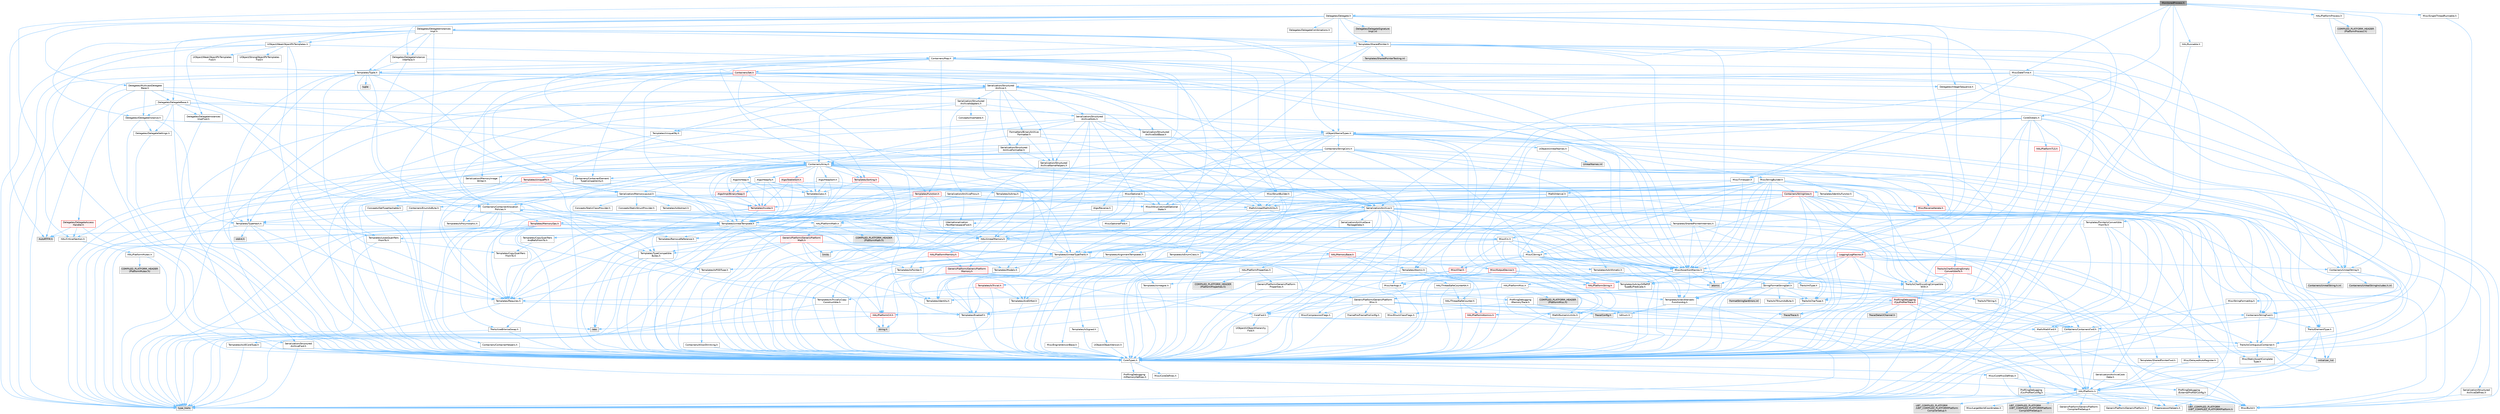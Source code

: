 digraph "MonitoredProcess.h"
{
 // INTERACTIVE_SVG=YES
 // LATEX_PDF_SIZE
  bgcolor="transparent";
  edge [fontname=Helvetica,fontsize=10,labelfontname=Helvetica,labelfontsize=10];
  node [fontname=Helvetica,fontsize=10,shape=box,height=0.2,width=0.4];
  Node1 [id="Node000001",label="MonitoredProcess.h",height=0.2,width=0.4,color="gray40", fillcolor="grey60", style="filled", fontcolor="black",tooltip=" "];
  Node1 -> Node2 [id="edge1_Node000001_Node000002",color="steelblue1",style="solid",tooltip=" "];
  Node2 [id="Node000002",label="Containers/UnrealString.h",height=0.2,width=0.4,color="grey40", fillcolor="white", style="filled",URL="$d5/dba/UnrealString_8h.html",tooltip=" "];
  Node2 -> Node3 [id="edge2_Node000002_Node000003",color="steelblue1",style="solid",tooltip=" "];
  Node3 [id="Node000003",label="Containers/UnrealStringIncludes.h.inl",height=0.2,width=0.4,color="grey60", fillcolor="#E0E0E0", style="filled",tooltip=" "];
  Node2 -> Node4 [id="edge3_Node000002_Node000004",color="steelblue1",style="solid",tooltip=" "];
  Node4 [id="Node000004",label="Containers/UnrealString.h.inl",height=0.2,width=0.4,color="grey60", fillcolor="#E0E0E0", style="filled",tooltip=" "];
  Node2 -> Node5 [id="edge4_Node000002_Node000005",color="steelblue1",style="solid",tooltip=" "];
  Node5 [id="Node000005",label="Misc/StringFormatArg.h",height=0.2,width=0.4,color="grey40", fillcolor="white", style="filled",URL="$d2/d16/StringFormatArg_8h.html",tooltip=" "];
  Node5 -> Node6 [id="edge5_Node000005_Node000006",color="steelblue1",style="solid",tooltip=" "];
  Node6 [id="Node000006",label="Containers/ContainersFwd.h",height=0.2,width=0.4,color="grey40", fillcolor="white", style="filled",URL="$d4/d0a/ContainersFwd_8h.html",tooltip=" "];
  Node6 -> Node7 [id="edge6_Node000006_Node000007",color="steelblue1",style="solid",tooltip=" "];
  Node7 [id="Node000007",label="HAL/Platform.h",height=0.2,width=0.4,color="grey40", fillcolor="white", style="filled",URL="$d9/dd0/Platform_8h.html",tooltip=" "];
  Node7 -> Node8 [id="edge7_Node000007_Node000008",color="steelblue1",style="solid",tooltip=" "];
  Node8 [id="Node000008",label="Misc/Build.h",height=0.2,width=0.4,color="grey40", fillcolor="white", style="filled",URL="$d3/dbb/Build_8h.html",tooltip=" "];
  Node7 -> Node9 [id="edge8_Node000007_Node000009",color="steelblue1",style="solid",tooltip=" "];
  Node9 [id="Node000009",label="Misc/LargeWorldCoordinates.h",height=0.2,width=0.4,color="grey40", fillcolor="white", style="filled",URL="$d2/dcb/LargeWorldCoordinates_8h.html",tooltip=" "];
  Node7 -> Node10 [id="edge9_Node000007_Node000010",color="steelblue1",style="solid",tooltip=" "];
  Node10 [id="Node000010",label="type_traits",height=0.2,width=0.4,color="grey60", fillcolor="#E0E0E0", style="filled",tooltip=" "];
  Node7 -> Node11 [id="edge10_Node000007_Node000011",color="steelblue1",style="solid",tooltip=" "];
  Node11 [id="Node000011",label="PreprocessorHelpers.h",height=0.2,width=0.4,color="grey40", fillcolor="white", style="filled",URL="$db/ddb/PreprocessorHelpers_8h.html",tooltip=" "];
  Node7 -> Node12 [id="edge11_Node000007_Node000012",color="steelblue1",style="solid",tooltip=" "];
  Node12 [id="Node000012",label="UBT_COMPILED_PLATFORM\l/UBT_COMPILED_PLATFORMPlatform\lCompilerPreSetup.h",height=0.2,width=0.4,color="grey60", fillcolor="#E0E0E0", style="filled",tooltip=" "];
  Node7 -> Node13 [id="edge12_Node000007_Node000013",color="steelblue1",style="solid",tooltip=" "];
  Node13 [id="Node000013",label="GenericPlatform/GenericPlatform\lCompilerPreSetup.h",height=0.2,width=0.4,color="grey40", fillcolor="white", style="filled",URL="$d9/dc8/GenericPlatformCompilerPreSetup_8h.html",tooltip=" "];
  Node7 -> Node14 [id="edge13_Node000007_Node000014",color="steelblue1",style="solid",tooltip=" "];
  Node14 [id="Node000014",label="GenericPlatform/GenericPlatform.h",height=0.2,width=0.4,color="grey40", fillcolor="white", style="filled",URL="$d6/d84/GenericPlatform_8h.html",tooltip=" "];
  Node7 -> Node15 [id="edge14_Node000007_Node000015",color="steelblue1",style="solid",tooltip=" "];
  Node15 [id="Node000015",label="UBT_COMPILED_PLATFORM\l/UBT_COMPILED_PLATFORMPlatform.h",height=0.2,width=0.4,color="grey60", fillcolor="#E0E0E0", style="filled",tooltip=" "];
  Node7 -> Node16 [id="edge15_Node000007_Node000016",color="steelblue1",style="solid",tooltip=" "];
  Node16 [id="Node000016",label="UBT_COMPILED_PLATFORM\l/UBT_COMPILED_PLATFORMPlatform\lCompilerSetup.h",height=0.2,width=0.4,color="grey60", fillcolor="#E0E0E0", style="filled",tooltip=" "];
  Node6 -> Node17 [id="edge16_Node000006_Node000017",color="steelblue1",style="solid",tooltip=" "];
  Node17 [id="Node000017",label="CoreTypes.h",height=0.2,width=0.4,color="grey40", fillcolor="white", style="filled",URL="$dc/dec/CoreTypes_8h.html",tooltip=" "];
  Node17 -> Node7 [id="edge17_Node000017_Node000007",color="steelblue1",style="solid",tooltip=" "];
  Node17 -> Node18 [id="edge18_Node000017_Node000018",color="steelblue1",style="solid",tooltip=" "];
  Node18 [id="Node000018",label="ProfilingDebugging\l/UMemoryDefines.h",height=0.2,width=0.4,color="grey40", fillcolor="white", style="filled",URL="$d2/da2/UMemoryDefines_8h.html",tooltip=" "];
  Node17 -> Node19 [id="edge19_Node000017_Node000019",color="steelblue1",style="solid",tooltip=" "];
  Node19 [id="Node000019",label="Misc/CoreMiscDefines.h",height=0.2,width=0.4,color="grey40", fillcolor="white", style="filled",URL="$da/d38/CoreMiscDefines_8h.html",tooltip=" "];
  Node19 -> Node7 [id="edge20_Node000019_Node000007",color="steelblue1",style="solid",tooltip=" "];
  Node19 -> Node11 [id="edge21_Node000019_Node000011",color="steelblue1",style="solid",tooltip=" "];
  Node17 -> Node20 [id="edge22_Node000017_Node000020",color="steelblue1",style="solid",tooltip=" "];
  Node20 [id="Node000020",label="Misc/CoreDefines.h",height=0.2,width=0.4,color="grey40", fillcolor="white", style="filled",URL="$d3/dd2/CoreDefines_8h.html",tooltip=" "];
  Node6 -> Node21 [id="edge23_Node000006_Node000021",color="steelblue1",style="solid",tooltip=" "];
  Node21 [id="Node000021",label="Traits/IsContiguousContainer.h",height=0.2,width=0.4,color="grey40", fillcolor="white", style="filled",URL="$d5/d3c/IsContiguousContainer_8h.html",tooltip=" "];
  Node21 -> Node17 [id="edge24_Node000021_Node000017",color="steelblue1",style="solid",tooltip=" "];
  Node21 -> Node22 [id="edge25_Node000021_Node000022",color="steelblue1",style="solid",tooltip=" "];
  Node22 [id="Node000022",label="Misc/StaticAssertComplete\lType.h",height=0.2,width=0.4,color="grey40", fillcolor="white", style="filled",URL="$d5/d4e/StaticAssertCompleteType_8h.html",tooltip=" "];
  Node21 -> Node23 [id="edge26_Node000021_Node000023",color="steelblue1",style="solid",tooltip=" "];
  Node23 [id="Node000023",label="initializer_list",height=0.2,width=0.4,color="grey60", fillcolor="#E0E0E0", style="filled",tooltip=" "];
  Node1 -> Node17 [id="edge27_Node000001_Node000017",color="steelblue1",style="solid",tooltip=" "];
  Node1 -> Node24 [id="edge28_Node000001_Node000024",color="steelblue1",style="solid",tooltip=" "];
  Node24 [id="Node000024",label="Delegates/Delegate.h",height=0.2,width=0.4,color="grey40", fillcolor="white", style="filled",URL="$d4/d80/Delegate_8h.html",tooltip=" "];
  Node24 -> Node17 [id="edge29_Node000024_Node000017",color="steelblue1",style="solid",tooltip=" "];
  Node24 -> Node25 [id="edge30_Node000024_Node000025",color="steelblue1",style="solid",tooltip=" "];
  Node25 [id="Node000025",label="Misc/AssertionMacros.h",height=0.2,width=0.4,color="grey40", fillcolor="white", style="filled",URL="$d0/dfa/AssertionMacros_8h.html",tooltip=" "];
  Node25 -> Node17 [id="edge31_Node000025_Node000017",color="steelblue1",style="solid",tooltip=" "];
  Node25 -> Node7 [id="edge32_Node000025_Node000007",color="steelblue1",style="solid",tooltip=" "];
  Node25 -> Node26 [id="edge33_Node000025_Node000026",color="steelblue1",style="solid",tooltip=" "];
  Node26 [id="Node000026",label="HAL/PlatformMisc.h",height=0.2,width=0.4,color="grey40", fillcolor="white", style="filled",URL="$d0/df5/PlatformMisc_8h.html",tooltip=" "];
  Node26 -> Node17 [id="edge34_Node000026_Node000017",color="steelblue1",style="solid",tooltip=" "];
  Node26 -> Node27 [id="edge35_Node000026_Node000027",color="steelblue1",style="solid",tooltip=" "];
  Node27 [id="Node000027",label="GenericPlatform/GenericPlatform\lMisc.h",height=0.2,width=0.4,color="grey40", fillcolor="white", style="filled",URL="$db/d9a/GenericPlatformMisc_8h.html",tooltip=" "];
  Node27 -> Node28 [id="edge36_Node000027_Node000028",color="steelblue1",style="solid",tooltip=" "];
  Node28 [id="Node000028",label="Containers/StringFwd.h",height=0.2,width=0.4,color="grey40", fillcolor="white", style="filled",URL="$df/d37/StringFwd_8h.html",tooltip=" "];
  Node28 -> Node17 [id="edge37_Node000028_Node000017",color="steelblue1",style="solid",tooltip=" "];
  Node28 -> Node29 [id="edge38_Node000028_Node000029",color="steelblue1",style="solid",tooltip=" "];
  Node29 [id="Node000029",label="Traits/ElementType.h",height=0.2,width=0.4,color="grey40", fillcolor="white", style="filled",URL="$d5/d4f/ElementType_8h.html",tooltip=" "];
  Node29 -> Node7 [id="edge39_Node000029_Node000007",color="steelblue1",style="solid",tooltip=" "];
  Node29 -> Node23 [id="edge40_Node000029_Node000023",color="steelblue1",style="solid",tooltip=" "];
  Node29 -> Node10 [id="edge41_Node000029_Node000010",color="steelblue1",style="solid",tooltip=" "];
  Node28 -> Node21 [id="edge42_Node000028_Node000021",color="steelblue1",style="solid",tooltip=" "];
  Node27 -> Node30 [id="edge43_Node000027_Node000030",color="steelblue1",style="solid",tooltip=" "];
  Node30 [id="Node000030",label="CoreFwd.h",height=0.2,width=0.4,color="grey40", fillcolor="white", style="filled",URL="$d1/d1e/CoreFwd_8h.html",tooltip=" "];
  Node30 -> Node17 [id="edge44_Node000030_Node000017",color="steelblue1",style="solid",tooltip=" "];
  Node30 -> Node6 [id="edge45_Node000030_Node000006",color="steelblue1",style="solid",tooltip=" "];
  Node30 -> Node31 [id="edge46_Node000030_Node000031",color="steelblue1",style="solid",tooltip=" "];
  Node31 [id="Node000031",label="Math/MathFwd.h",height=0.2,width=0.4,color="grey40", fillcolor="white", style="filled",URL="$d2/d10/MathFwd_8h.html",tooltip=" "];
  Node31 -> Node7 [id="edge47_Node000031_Node000007",color="steelblue1",style="solid",tooltip=" "];
  Node30 -> Node32 [id="edge48_Node000030_Node000032",color="steelblue1",style="solid",tooltip=" "];
  Node32 [id="Node000032",label="UObject/UObjectHierarchy\lFwd.h",height=0.2,width=0.4,color="grey40", fillcolor="white", style="filled",URL="$d3/d13/UObjectHierarchyFwd_8h.html",tooltip=" "];
  Node27 -> Node17 [id="edge49_Node000027_Node000017",color="steelblue1",style="solid",tooltip=" "];
  Node27 -> Node33 [id="edge50_Node000027_Node000033",color="steelblue1",style="solid",tooltip=" "];
  Node33 [id="Node000033",label="FramePro/FrameProConfig.h",height=0.2,width=0.4,color="grey40", fillcolor="white", style="filled",URL="$d7/d90/FrameProConfig_8h.html",tooltip=" "];
  Node27 -> Node34 [id="edge51_Node000027_Node000034",color="steelblue1",style="solid",tooltip=" "];
  Node34 [id="Node000034",label="HAL/PlatformCrt.h",height=0.2,width=0.4,color="red", fillcolor="#FFF0F0", style="filled",URL="$d8/d75/PlatformCrt_8h.html",tooltip=" "];
  Node34 -> Node35 [id="edge52_Node000034_Node000035",color="steelblue1",style="solid",tooltip=" "];
  Node35 [id="Node000035",label="new",height=0.2,width=0.4,color="grey60", fillcolor="#E0E0E0", style="filled",tooltip=" "];
  Node34 -> Node43 [id="edge53_Node000034_Node000043",color="steelblue1",style="solid",tooltip=" "];
  Node43 [id="Node000043",label="string.h",height=0.2,width=0.4,color="grey60", fillcolor="#E0E0E0", style="filled",tooltip=" "];
  Node27 -> Node44 [id="edge54_Node000027_Node000044",color="steelblue1",style="solid",tooltip=" "];
  Node44 [id="Node000044",label="Math/NumericLimits.h",height=0.2,width=0.4,color="grey40", fillcolor="white", style="filled",URL="$df/d1b/NumericLimits_8h.html",tooltip=" "];
  Node44 -> Node17 [id="edge55_Node000044_Node000017",color="steelblue1",style="solid",tooltip=" "];
  Node27 -> Node45 [id="edge56_Node000027_Node000045",color="steelblue1",style="solid",tooltip=" "];
  Node45 [id="Node000045",label="Misc/CompressionFlags.h",height=0.2,width=0.4,color="grey40", fillcolor="white", style="filled",URL="$d9/d76/CompressionFlags_8h.html",tooltip=" "];
  Node27 -> Node46 [id="edge57_Node000027_Node000046",color="steelblue1",style="solid",tooltip=" "];
  Node46 [id="Node000046",label="Misc/EnumClassFlags.h",height=0.2,width=0.4,color="grey40", fillcolor="white", style="filled",URL="$d8/de7/EnumClassFlags_8h.html",tooltip=" "];
  Node27 -> Node47 [id="edge58_Node000027_Node000047",color="steelblue1",style="solid",tooltip=" "];
  Node47 [id="Node000047",label="ProfilingDebugging\l/CsvProfilerConfig.h",height=0.2,width=0.4,color="grey40", fillcolor="white", style="filled",URL="$d3/d88/CsvProfilerConfig_8h.html",tooltip=" "];
  Node47 -> Node8 [id="edge59_Node000047_Node000008",color="steelblue1",style="solid",tooltip=" "];
  Node27 -> Node48 [id="edge60_Node000027_Node000048",color="steelblue1",style="solid",tooltip=" "];
  Node48 [id="Node000048",label="ProfilingDebugging\l/ExternalProfilerConfig.h",height=0.2,width=0.4,color="grey40", fillcolor="white", style="filled",URL="$d3/dbb/ExternalProfilerConfig_8h.html",tooltip=" "];
  Node48 -> Node8 [id="edge61_Node000048_Node000008",color="steelblue1",style="solid",tooltip=" "];
  Node26 -> Node49 [id="edge62_Node000026_Node000049",color="steelblue1",style="solid",tooltip=" "];
  Node49 [id="Node000049",label="COMPILED_PLATFORM_HEADER\l(PlatformMisc.h)",height=0.2,width=0.4,color="grey60", fillcolor="#E0E0E0", style="filled",tooltip=" "];
  Node26 -> Node50 [id="edge63_Node000026_Node000050",color="steelblue1",style="solid",tooltip=" "];
  Node50 [id="Node000050",label="ProfilingDebugging\l/CpuProfilerTrace.h",height=0.2,width=0.4,color="red", fillcolor="#FFF0F0", style="filled",URL="$da/dcb/CpuProfilerTrace_8h.html",tooltip=" "];
  Node50 -> Node17 [id="edge64_Node000050_Node000017",color="steelblue1",style="solid",tooltip=" "];
  Node50 -> Node6 [id="edge65_Node000050_Node000006",color="steelblue1",style="solid",tooltip=" "];
  Node50 -> Node51 [id="edge66_Node000050_Node000051",color="steelblue1",style="solid",tooltip=" "];
  Node51 [id="Node000051",label="HAL/PlatformAtomics.h",height=0.2,width=0.4,color="red", fillcolor="#FFF0F0", style="filled",URL="$d3/d36/PlatformAtomics_8h.html",tooltip=" "];
  Node51 -> Node17 [id="edge67_Node000051_Node000017",color="steelblue1",style="solid",tooltip=" "];
  Node50 -> Node11 [id="edge68_Node000050_Node000011",color="steelblue1",style="solid",tooltip=" "];
  Node50 -> Node8 [id="edge69_Node000050_Node000008",color="steelblue1",style="solid",tooltip=" "];
  Node50 -> Node54 [id="edge70_Node000050_Node000054",color="steelblue1",style="solid",tooltip=" "];
  Node54 [id="Node000054",label="Trace/Config.h",height=0.2,width=0.4,color="grey60", fillcolor="#E0E0E0", style="filled",tooltip=" "];
  Node50 -> Node55 [id="edge71_Node000050_Node000055",color="steelblue1",style="solid",tooltip=" "];
  Node55 [id="Node000055",label="Trace/Detail/Channel.h",height=0.2,width=0.4,color="grey60", fillcolor="#E0E0E0", style="filled",tooltip=" "];
  Node50 -> Node57 [id="edge72_Node000050_Node000057",color="steelblue1",style="solid",tooltip=" "];
  Node57 [id="Node000057",label="Trace/Trace.h",height=0.2,width=0.4,color="grey60", fillcolor="#E0E0E0", style="filled",tooltip=" "];
  Node25 -> Node11 [id="edge73_Node000025_Node000011",color="steelblue1",style="solid",tooltip=" "];
  Node25 -> Node58 [id="edge74_Node000025_Node000058",color="steelblue1",style="solid",tooltip=" "];
  Node58 [id="Node000058",label="Templates/EnableIf.h",height=0.2,width=0.4,color="grey40", fillcolor="white", style="filled",URL="$d7/d60/EnableIf_8h.html",tooltip=" "];
  Node58 -> Node17 [id="edge75_Node000058_Node000017",color="steelblue1",style="solid",tooltip=" "];
  Node25 -> Node59 [id="edge76_Node000025_Node000059",color="steelblue1",style="solid",tooltip=" "];
  Node59 [id="Node000059",label="Templates/IsArrayOrRefOf\lTypeByPredicate.h",height=0.2,width=0.4,color="grey40", fillcolor="white", style="filled",URL="$d6/da1/IsArrayOrRefOfTypeByPredicate_8h.html",tooltip=" "];
  Node59 -> Node17 [id="edge77_Node000059_Node000017",color="steelblue1",style="solid",tooltip=" "];
  Node25 -> Node60 [id="edge78_Node000025_Node000060",color="steelblue1",style="solid",tooltip=" "];
  Node60 [id="Node000060",label="Templates/IsValidVariadic\lFunctionArg.h",height=0.2,width=0.4,color="grey40", fillcolor="white", style="filled",URL="$d0/dc8/IsValidVariadicFunctionArg_8h.html",tooltip=" "];
  Node60 -> Node17 [id="edge79_Node000060_Node000017",color="steelblue1",style="solid",tooltip=" "];
  Node60 -> Node61 [id="edge80_Node000060_Node000061",color="steelblue1",style="solid",tooltip=" "];
  Node61 [id="Node000061",label="IsEnum.h",height=0.2,width=0.4,color="grey40", fillcolor="white", style="filled",URL="$d4/de5/IsEnum_8h.html",tooltip=" "];
  Node60 -> Node10 [id="edge81_Node000060_Node000010",color="steelblue1",style="solid",tooltip=" "];
  Node25 -> Node62 [id="edge82_Node000025_Node000062",color="steelblue1",style="solid",tooltip=" "];
  Node62 [id="Node000062",label="Traits/IsCharEncodingCompatible\lWith.h",height=0.2,width=0.4,color="grey40", fillcolor="white", style="filled",URL="$df/dd1/IsCharEncodingCompatibleWith_8h.html",tooltip=" "];
  Node62 -> Node10 [id="edge83_Node000062_Node000010",color="steelblue1",style="solid",tooltip=" "];
  Node62 -> Node63 [id="edge84_Node000062_Node000063",color="steelblue1",style="solid",tooltip=" "];
  Node63 [id="Node000063",label="Traits/IsCharType.h",height=0.2,width=0.4,color="grey40", fillcolor="white", style="filled",URL="$db/d51/IsCharType_8h.html",tooltip=" "];
  Node63 -> Node17 [id="edge85_Node000063_Node000017",color="steelblue1",style="solid",tooltip=" "];
  Node25 -> Node64 [id="edge86_Node000025_Node000064",color="steelblue1",style="solid",tooltip=" "];
  Node64 [id="Node000064",label="Misc/VarArgs.h",height=0.2,width=0.4,color="grey40", fillcolor="white", style="filled",URL="$d5/d6f/VarArgs_8h.html",tooltip=" "];
  Node64 -> Node17 [id="edge87_Node000064_Node000017",color="steelblue1",style="solid",tooltip=" "];
  Node25 -> Node65 [id="edge88_Node000025_Node000065",color="steelblue1",style="solid",tooltip=" "];
  Node65 [id="Node000065",label="String/FormatStringSan.h",height=0.2,width=0.4,color="grey40", fillcolor="white", style="filled",URL="$d3/d8b/FormatStringSan_8h.html",tooltip=" "];
  Node65 -> Node10 [id="edge89_Node000065_Node000010",color="steelblue1",style="solid",tooltip=" "];
  Node65 -> Node17 [id="edge90_Node000065_Node000017",color="steelblue1",style="solid",tooltip=" "];
  Node65 -> Node66 [id="edge91_Node000065_Node000066",color="steelblue1",style="solid",tooltip=" "];
  Node66 [id="Node000066",label="Templates/Requires.h",height=0.2,width=0.4,color="grey40", fillcolor="white", style="filled",URL="$dc/d96/Requires_8h.html",tooltip=" "];
  Node66 -> Node58 [id="edge92_Node000066_Node000058",color="steelblue1",style="solid",tooltip=" "];
  Node66 -> Node10 [id="edge93_Node000066_Node000010",color="steelblue1",style="solid",tooltip=" "];
  Node65 -> Node67 [id="edge94_Node000065_Node000067",color="steelblue1",style="solid",tooltip=" "];
  Node67 [id="Node000067",label="Templates/Identity.h",height=0.2,width=0.4,color="grey40", fillcolor="white", style="filled",URL="$d0/dd5/Identity_8h.html",tooltip=" "];
  Node65 -> Node60 [id="edge95_Node000065_Node000060",color="steelblue1",style="solid",tooltip=" "];
  Node65 -> Node63 [id="edge96_Node000065_Node000063",color="steelblue1",style="solid",tooltip=" "];
  Node65 -> Node68 [id="edge97_Node000065_Node000068",color="steelblue1",style="solid",tooltip=" "];
  Node68 [id="Node000068",label="Traits/IsTEnumAsByte.h",height=0.2,width=0.4,color="grey40", fillcolor="white", style="filled",URL="$d1/de6/IsTEnumAsByte_8h.html",tooltip=" "];
  Node65 -> Node69 [id="edge98_Node000065_Node000069",color="steelblue1",style="solid",tooltip=" "];
  Node69 [id="Node000069",label="Traits/IsTString.h",height=0.2,width=0.4,color="grey40", fillcolor="white", style="filled",URL="$d0/df8/IsTString_8h.html",tooltip=" "];
  Node69 -> Node6 [id="edge99_Node000069_Node000006",color="steelblue1",style="solid",tooltip=" "];
  Node65 -> Node6 [id="edge100_Node000065_Node000006",color="steelblue1",style="solid",tooltip=" "];
  Node65 -> Node70 [id="edge101_Node000065_Node000070",color="steelblue1",style="solid",tooltip=" "];
  Node70 [id="Node000070",label="FormatStringSanErrors.inl",height=0.2,width=0.4,color="grey60", fillcolor="#E0E0E0", style="filled",tooltip=" "];
  Node25 -> Node71 [id="edge102_Node000025_Node000071",color="steelblue1",style="solid",tooltip=" "];
  Node71 [id="Node000071",label="atomic",height=0.2,width=0.4,color="grey60", fillcolor="#E0E0E0", style="filled",tooltip=" "];
  Node24 -> Node72 [id="edge103_Node000024_Node000072",color="steelblue1",style="solid",tooltip=" "];
  Node72 [id="Node000072",label="UObject/NameTypes.h",height=0.2,width=0.4,color="grey40", fillcolor="white", style="filled",URL="$d6/d35/NameTypes_8h.html",tooltip=" "];
  Node72 -> Node17 [id="edge104_Node000072_Node000017",color="steelblue1",style="solid",tooltip=" "];
  Node72 -> Node25 [id="edge105_Node000072_Node000025",color="steelblue1",style="solid",tooltip=" "];
  Node72 -> Node73 [id="edge106_Node000072_Node000073",color="steelblue1",style="solid",tooltip=" "];
  Node73 [id="Node000073",label="HAL/UnrealMemory.h",height=0.2,width=0.4,color="grey40", fillcolor="white", style="filled",URL="$d9/d96/UnrealMemory_8h.html",tooltip=" "];
  Node73 -> Node17 [id="edge107_Node000073_Node000017",color="steelblue1",style="solid",tooltip=" "];
  Node73 -> Node74 [id="edge108_Node000073_Node000074",color="steelblue1",style="solid",tooltip=" "];
  Node74 [id="Node000074",label="GenericPlatform/GenericPlatform\lMemory.h",height=0.2,width=0.4,color="red", fillcolor="#FFF0F0", style="filled",URL="$dd/d22/GenericPlatformMemory_8h.html",tooltip=" "];
  Node74 -> Node30 [id="edge109_Node000074_Node000030",color="steelblue1",style="solid",tooltip=" "];
  Node74 -> Node17 [id="edge110_Node000074_Node000017",color="steelblue1",style="solid",tooltip=" "];
  Node74 -> Node75 [id="edge111_Node000074_Node000075",color="steelblue1",style="solid",tooltip=" "];
  Node75 [id="Node000075",label="HAL/PlatformString.h",height=0.2,width=0.4,color="red", fillcolor="#FFF0F0", style="filled",URL="$db/db5/PlatformString_8h.html",tooltip=" "];
  Node75 -> Node17 [id="edge112_Node000075_Node000017",color="steelblue1",style="solid",tooltip=" "];
  Node74 -> Node43 [id="edge113_Node000074_Node000043",color="steelblue1",style="solid",tooltip=" "];
  Node73 -> Node77 [id="edge114_Node000073_Node000077",color="steelblue1",style="solid",tooltip=" "];
  Node77 [id="Node000077",label="HAL/MemoryBase.h",height=0.2,width=0.4,color="red", fillcolor="#FFF0F0", style="filled",URL="$d6/d9f/MemoryBase_8h.html",tooltip=" "];
  Node77 -> Node17 [id="edge115_Node000077_Node000017",color="steelblue1",style="solid",tooltip=" "];
  Node77 -> Node51 [id="edge116_Node000077_Node000051",color="steelblue1",style="solid",tooltip=" "];
  Node77 -> Node34 [id="edge117_Node000077_Node000034",color="steelblue1",style="solid",tooltip=" "];
  Node77 -> Node79 [id="edge118_Node000077_Node000079",color="steelblue1",style="solid",tooltip=" "];
  Node79 [id="Node000079",label="Misc/OutputDevice.h",height=0.2,width=0.4,color="red", fillcolor="#FFF0F0", style="filled",URL="$d7/d32/OutputDevice_8h.html",tooltip=" "];
  Node79 -> Node30 [id="edge119_Node000079_Node000030",color="steelblue1",style="solid",tooltip=" "];
  Node79 -> Node17 [id="edge120_Node000079_Node000017",color="steelblue1",style="solid",tooltip=" "];
  Node79 -> Node64 [id="edge121_Node000079_Node000064",color="steelblue1",style="solid",tooltip=" "];
  Node79 -> Node59 [id="edge122_Node000079_Node000059",color="steelblue1",style="solid",tooltip=" "];
  Node79 -> Node60 [id="edge123_Node000079_Node000060",color="steelblue1",style="solid",tooltip=" "];
  Node79 -> Node62 [id="edge124_Node000079_Node000062",color="steelblue1",style="solid",tooltip=" "];
  Node77 -> Node81 [id="edge125_Node000077_Node000081",color="steelblue1",style="solid",tooltip=" "];
  Node81 [id="Node000081",label="Templates/Atomic.h",height=0.2,width=0.4,color="grey40", fillcolor="white", style="filled",URL="$d3/d91/Atomic_8h.html",tooltip=" "];
  Node81 -> Node82 [id="edge126_Node000081_Node000082",color="steelblue1",style="solid",tooltip=" "];
  Node82 [id="Node000082",label="HAL/ThreadSafeCounter.h",height=0.2,width=0.4,color="grey40", fillcolor="white", style="filled",URL="$dc/dc9/ThreadSafeCounter_8h.html",tooltip=" "];
  Node82 -> Node17 [id="edge127_Node000082_Node000017",color="steelblue1",style="solid",tooltip=" "];
  Node82 -> Node51 [id="edge128_Node000082_Node000051",color="steelblue1",style="solid",tooltip=" "];
  Node81 -> Node83 [id="edge129_Node000081_Node000083",color="steelblue1",style="solid",tooltip=" "];
  Node83 [id="Node000083",label="HAL/ThreadSafeCounter64.h",height=0.2,width=0.4,color="grey40", fillcolor="white", style="filled",URL="$d0/d12/ThreadSafeCounter64_8h.html",tooltip=" "];
  Node83 -> Node17 [id="edge130_Node000083_Node000017",color="steelblue1",style="solid",tooltip=" "];
  Node83 -> Node82 [id="edge131_Node000083_Node000082",color="steelblue1",style="solid",tooltip=" "];
  Node81 -> Node84 [id="edge132_Node000081_Node000084",color="steelblue1",style="solid",tooltip=" "];
  Node84 [id="Node000084",label="Templates/IsIntegral.h",height=0.2,width=0.4,color="grey40", fillcolor="white", style="filled",URL="$da/d64/IsIntegral_8h.html",tooltip=" "];
  Node84 -> Node17 [id="edge133_Node000084_Node000017",color="steelblue1",style="solid",tooltip=" "];
  Node81 -> Node85 [id="edge134_Node000081_Node000085",color="steelblue1",style="solid",tooltip=" "];
  Node85 [id="Node000085",label="Templates/IsTrivial.h",height=0.2,width=0.4,color="red", fillcolor="#FFF0F0", style="filled",URL="$da/d4c/IsTrivial_8h.html",tooltip=" "];
  Node85 -> Node86 [id="edge135_Node000085_Node000086",color="steelblue1",style="solid",tooltip=" "];
  Node86 [id="Node000086",label="Templates/AndOrNot.h",height=0.2,width=0.4,color="grey40", fillcolor="white", style="filled",URL="$db/d0a/AndOrNot_8h.html",tooltip=" "];
  Node86 -> Node17 [id="edge136_Node000086_Node000017",color="steelblue1",style="solid",tooltip=" "];
  Node85 -> Node87 [id="edge137_Node000085_Node000087",color="steelblue1",style="solid",tooltip=" "];
  Node87 [id="Node000087",label="Templates/IsTriviallyCopy\lConstructible.h",height=0.2,width=0.4,color="grey40", fillcolor="white", style="filled",URL="$d3/d78/IsTriviallyCopyConstructible_8h.html",tooltip=" "];
  Node87 -> Node17 [id="edge138_Node000087_Node000017",color="steelblue1",style="solid",tooltip=" "];
  Node87 -> Node10 [id="edge139_Node000087_Node000010",color="steelblue1",style="solid",tooltip=" "];
  Node85 -> Node10 [id="edge140_Node000085_Node000010",color="steelblue1",style="solid",tooltip=" "];
  Node81 -> Node89 [id="edge141_Node000081_Node000089",color="steelblue1",style="solid",tooltip=" "];
  Node89 [id="Node000089",label="Traits/IntType.h",height=0.2,width=0.4,color="grey40", fillcolor="white", style="filled",URL="$d7/deb/IntType_8h.html",tooltip=" "];
  Node89 -> Node7 [id="edge142_Node000089_Node000007",color="steelblue1",style="solid",tooltip=" "];
  Node81 -> Node71 [id="edge143_Node000081_Node000071",color="steelblue1",style="solid",tooltip=" "];
  Node73 -> Node90 [id="edge144_Node000073_Node000090",color="steelblue1",style="solid",tooltip=" "];
  Node90 [id="Node000090",label="HAL/PlatformMemory.h",height=0.2,width=0.4,color="red", fillcolor="#FFF0F0", style="filled",URL="$de/d68/PlatformMemory_8h.html",tooltip=" "];
  Node90 -> Node17 [id="edge145_Node000090_Node000017",color="steelblue1",style="solid",tooltip=" "];
  Node90 -> Node74 [id="edge146_Node000090_Node000074",color="steelblue1",style="solid",tooltip=" "];
  Node73 -> Node92 [id="edge147_Node000073_Node000092",color="steelblue1",style="solid",tooltip=" "];
  Node92 [id="Node000092",label="ProfilingDebugging\l/MemoryTrace.h",height=0.2,width=0.4,color="grey40", fillcolor="white", style="filled",URL="$da/dd7/MemoryTrace_8h.html",tooltip=" "];
  Node92 -> Node7 [id="edge148_Node000092_Node000007",color="steelblue1",style="solid",tooltip=" "];
  Node92 -> Node46 [id="edge149_Node000092_Node000046",color="steelblue1",style="solid",tooltip=" "];
  Node92 -> Node54 [id="edge150_Node000092_Node000054",color="steelblue1",style="solid",tooltip=" "];
  Node92 -> Node57 [id="edge151_Node000092_Node000057",color="steelblue1",style="solid",tooltip=" "];
  Node73 -> Node93 [id="edge152_Node000073_Node000093",color="steelblue1",style="solid",tooltip=" "];
  Node93 [id="Node000093",label="Templates/IsPointer.h",height=0.2,width=0.4,color="grey40", fillcolor="white", style="filled",URL="$d7/d05/IsPointer_8h.html",tooltip=" "];
  Node93 -> Node17 [id="edge153_Node000093_Node000017",color="steelblue1",style="solid",tooltip=" "];
  Node72 -> Node94 [id="edge154_Node000072_Node000094",color="steelblue1",style="solid",tooltip=" "];
  Node94 [id="Node000094",label="Templates/UnrealTypeTraits.h",height=0.2,width=0.4,color="grey40", fillcolor="white", style="filled",URL="$d2/d2d/UnrealTypeTraits_8h.html",tooltip=" "];
  Node94 -> Node17 [id="edge155_Node000094_Node000017",color="steelblue1",style="solid",tooltip=" "];
  Node94 -> Node93 [id="edge156_Node000094_Node000093",color="steelblue1",style="solid",tooltip=" "];
  Node94 -> Node25 [id="edge157_Node000094_Node000025",color="steelblue1",style="solid",tooltip=" "];
  Node94 -> Node86 [id="edge158_Node000094_Node000086",color="steelblue1",style="solid",tooltip=" "];
  Node94 -> Node58 [id="edge159_Node000094_Node000058",color="steelblue1",style="solid",tooltip=" "];
  Node94 -> Node95 [id="edge160_Node000094_Node000095",color="steelblue1",style="solid",tooltip=" "];
  Node95 [id="Node000095",label="Templates/IsArithmetic.h",height=0.2,width=0.4,color="grey40", fillcolor="white", style="filled",URL="$d2/d5d/IsArithmetic_8h.html",tooltip=" "];
  Node95 -> Node17 [id="edge161_Node000095_Node000017",color="steelblue1",style="solid",tooltip=" "];
  Node94 -> Node61 [id="edge162_Node000094_Node000061",color="steelblue1",style="solid",tooltip=" "];
  Node94 -> Node96 [id="edge163_Node000094_Node000096",color="steelblue1",style="solid",tooltip=" "];
  Node96 [id="Node000096",label="Templates/Models.h",height=0.2,width=0.4,color="grey40", fillcolor="white", style="filled",URL="$d3/d0c/Models_8h.html",tooltip=" "];
  Node96 -> Node67 [id="edge164_Node000096_Node000067",color="steelblue1",style="solid",tooltip=" "];
  Node94 -> Node97 [id="edge165_Node000094_Node000097",color="steelblue1",style="solid",tooltip=" "];
  Node97 [id="Node000097",label="Templates/IsPODType.h",height=0.2,width=0.4,color="grey40", fillcolor="white", style="filled",URL="$d7/db1/IsPODType_8h.html",tooltip=" "];
  Node97 -> Node17 [id="edge166_Node000097_Node000017",color="steelblue1",style="solid",tooltip=" "];
  Node94 -> Node98 [id="edge167_Node000094_Node000098",color="steelblue1",style="solid",tooltip=" "];
  Node98 [id="Node000098",label="Templates/IsUECoreType.h",height=0.2,width=0.4,color="grey40", fillcolor="white", style="filled",URL="$d1/db8/IsUECoreType_8h.html",tooltip=" "];
  Node98 -> Node17 [id="edge168_Node000098_Node000017",color="steelblue1",style="solid",tooltip=" "];
  Node98 -> Node10 [id="edge169_Node000098_Node000010",color="steelblue1",style="solid",tooltip=" "];
  Node94 -> Node87 [id="edge170_Node000094_Node000087",color="steelblue1",style="solid",tooltip=" "];
  Node72 -> Node99 [id="edge171_Node000072_Node000099",color="steelblue1",style="solid",tooltip=" "];
  Node99 [id="Node000099",label="Templates/UnrealTemplate.h",height=0.2,width=0.4,color="grey40", fillcolor="white", style="filled",URL="$d4/d24/UnrealTemplate_8h.html",tooltip=" "];
  Node99 -> Node17 [id="edge172_Node000099_Node000017",color="steelblue1",style="solid",tooltip=" "];
  Node99 -> Node93 [id="edge173_Node000099_Node000093",color="steelblue1",style="solid",tooltip=" "];
  Node99 -> Node73 [id="edge174_Node000099_Node000073",color="steelblue1",style="solid",tooltip=" "];
  Node99 -> Node100 [id="edge175_Node000099_Node000100",color="steelblue1",style="solid",tooltip=" "];
  Node100 [id="Node000100",label="Templates/CopyQualifiers\lAndRefsFromTo.h",height=0.2,width=0.4,color="grey40", fillcolor="white", style="filled",URL="$d3/db3/CopyQualifiersAndRefsFromTo_8h.html",tooltip=" "];
  Node100 -> Node101 [id="edge176_Node000100_Node000101",color="steelblue1",style="solid",tooltip=" "];
  Node101 [id="Node000101",label="Templates/CopyQualifiers\lFromTo.h",height=0.2,width=0.4,color="grey40", fillcolor="white", style="filled",URL="$d5/db4/CopyQualifiersFromTo_8h.html",tooltip=" "];
  Node99 -> Node94 [id="edge177_Node000099_Node000094",color="steelblue1",style="solid",tooltip=" "];
  Node99 -> Node102 [id="edge178_Node000099_Node000102",color="steelblue1",style="solid",tooltip=" "];
  Node102 [id="Node000102",label="Templates/RemoveReference.h",height=0.2,width=0.4,color="grey40", fillcolor="white", style="filled",URL="$da/dbe/RemoveReference_8h.html",tooltip=" "];
  Node102 -> Node17 [id="edge179_Node000102_Node000017",color="steelblue1",style="solid",tooltip=" "];
  Node99 -> Node66 [id="edge180_Node000099_Node000066",color="steelblue1",style="solid",tooltip=" "];
  Node99 -> Node103 [id="edge181_Node000099_Node000103",color="steelblue1",style="solid",tooltip=" "];
  Node103 [id="Node000103",label="Templates/TypeCompatible\lBytes.h",height=0.2,width=0.4,color="grey40", fillcolor="white", style="filled",URL="$df/d0a/TypeCompatibleBytes_8h.html",tooltip=" "];
  Node103 -> Node17 [id="edge182_Node000103_Node000017",color="steelblue1",style="solid",tooltip=" "];
  Node103 -> Node43 [id="edge183_Node000103_Node000043",color="steelblue1",style="solid",tooltip=" "];
  Node103 -> Node35 [id="edge184_Node000103_Node000035",color="steelblue1",style="solid",tooltip=" "];
  Node103 -> Node10 [id="edge185_Node000103_Node000010",color="steelblue1",style="solid",tooltip=" "];
  Node99 -> Node67 [id="edge186_Node000099_Node000067",color="steelblue1",style="solid",tooltip=" "];
  Node99 -> Node21 [id="edge187_Node000099_Node000021",color="steelblue1",style="solid",tooltip=" "];
  Node99 -> Node104 [id="edge188_Node000099_Node000104",color="steelblue1",style="solid",tooltip=" "];
  Node104 [id="Node000104",label="Traits/UseBitwiseSwap.h",height=0.2,width=0.4,color="grey40", fillcolor="white", style="filled",URL="$db/df3/UseBitwiseSwap_8h.html",tooltip=" "];
  Node104 -> Node17 [id="edge189_Node000104_Node000017",color="steelblue1",style="solid",tooltip=" "];
  Node104 -> Node10 [id="edge190_Node000104_Node000010",color="steelblue1",style="solid",tooltip=" "];
  Node99 -> Node10 [id="edge191_Node000099_Node000010",color="steelblue1",style="solid",tooltip=" "];
  Node72 -> Node2 [id="edge192_Node000072_Node000002",color="steelblue1",style="solid",tooltip=" "];
  Node72 -> Node105 [id="edge193_Node000072_Node000105",color="steelblue1",style="solid",tooltip=" "];
  Node105 [id="Node000105",label="HAL/CriticalSection.h",height=0.2,width=0.4,color="grey40", fillcolor="white", style="filled",URL="$d6/d90/CriticalSection_8h.html",tooltip=" "];
  Node105 -> Node106 [id="edge194_Node000105_Node000106",color="steelblue1",style="solid",tooltip=" "];
  Node106 [id="Node000106",label="HAL/PlatformMutex.h",height=0.2,width=0.4,color="grey40", fillcolor="white", style="filled",URL="$d9/d0b/PlatformMutex_8h.html",tooltip=" "];
  Node106 -> Node17 [id="edge195_Node000106_Node000017",color="steelblue1",style="solid",tooltip=" "];
  Node106 -> Node107 [id="edge196_Node000106_Node000107",color="steelblue1",style="solid",tooltip=" "];
  Node107 [id="Node000107",label="COMPILED_PLATFORM_HEADER\l(PlatformMutex.h)",height=0.2,width=0.4,color="grey60", fillcolor="#E0E0E0", style="filled",tooltip=" "];
  Node72 -> Node108 [id="edge197_Node000072_Node000108",color="steelblue1",style="solid",tooltip=" "];
  Node108 [id="Node000108",label="Containers/StringConv.h",height=0.2,width=0.4,color="grey40", fillcolor="white", style="filled",URL="$d3/ddf/StringConv_8h.html",tooltip=" "];
  Node108 -> Node17 [id="edge198_Node000108_Node000017",color="steelblue1",style="solid",tooltip=" "];
  Node108 -> Node25 [id="edge199_Node000108_Node000025",color="steelblue1",style="solid",tooltip=" "];
  Node108 -> Node109 [id="edge200_Node000108_Node000109",color="steelblue1",style="solid",tooltip=" "];
  Node109 [id="Node000109",label="Containers/ContainerAllocation\lPolicies.h",height=0.2,width=0.4,color="grey40", fillcolor="white", style="filled",URL="$d7/dff/ContainerAllocationPolicies_8h.html",tooltip=" "];
  Node109 -> Node17 [id="edge201_Node000109_Node000017",color="steelblue1",style="solid",tooltip=" "];
  Node109 -> Node110 [id="edge202_Node000109_Node000110",color="steelblue1",style="solid",tooltip=" "];
  Node110 [id="Node000110",label="Containers/ContainerHelpers.h",height=0.2,width=0.4,color="grey40", fillcolor="white", style="filled",URL="$d7/d33/ContainerHelpers_8h.html",tooltip=" "];
  Node110 -> Node17 [id="edge203_Node000110_Node000017",color="steelblue1",style="solid",tooltip=" "];
  Node109 -> Node109 [id="edge204_Node000109_Node000109",color="steelblue1",style="solid",tooltip=" "];
  Node109 -> Node111 [id="edge205_Node000109_Node000111",color="steelblue1",style="solid",tooltip=" "];
  Node111 [id="Node000111",label="HAL/PlatformMath.h",height=0.2,width=0.4,color="grey40", fillcolor="white", style="filled",URL="$dc/d53/PlatformMath_8h.html",tooltip=" "];
  Node111 -> Node17 [id="edge206_Node000111_Node000017",color="steelblue1",style="solid",tooltip=" "];
  Node111 -> Node112 [id="edge207_Node000111_Node000112",color="steelblue1",style="solid",tooltip=" "];
  Node112 [id="Node000112",label="GenericPlatform/GenericPlatform\lMath.h",height=0.2,width=0.4,color="red", fillcolor="#FFF0F0", style="filled",URL="$d5/d79/GenericPlatformMath_8h.html",tooltip=" "];
  Node112 -> Node17 [id="edge208_Node000112_Node000017",color="steelblue1",style="solid",tooltip=" "];
  Node112 -> Node6 [id="edge209_Node000112_Node000006",color="steelblue1",style="solid",tooltip=" "];
  Node112 -> Node34 [id="edge210_Node000112_Node000034",color="steelblue1",style="solid",tooltip=" "];
  Node112 -> Node86 [id="edge211_Node000112_Node000086",color="steelblue1",style="solid",tooltip=" "];
  Node112 -> Node94 [id="edge212_Node000112_Node000094",color="steelblue1",style="solid",tooltip=" "];
  Node112 -> Node66 [id="edge213_Node000112_Node000066",color="steelblue1",style="solid",tooltip=" "];
  Node112 -> Node103 [id="edge214_Node000112_Node000103",color="steelblue1",style="solid",tooltip=" "];
  Node112 -> Node117 [id="edge215_Node000112_Node000117",color="steelblue1",style="solid",tooltip=" "];
  Node117 [id="Node000117",label="limits",height=0.2,width=0.4,color="grey60", fillcolor="#E0E0E0", style="filled",tooltip=" "];
  Node112 -> Node10 [id="edge216_Node000112_Node000010",color="steelblue1",style="solid",tooltip=" "];
  Node111 -> Node118 [id="edge217_Node000111_Node000118",color="steelblue1",style="solid",tooltip=" "];
  Node118 [id="Node000118",label="COMPILED_PLATFORM_HEADER\l(PlatformMath.h)",height=0.2,width=0.4,color="grey60", fillcolor="#E0E0E0", style="filled",tooltip=" "];
  Node109 -> Node73 [id="edge218_Node000109_Node000073",color="steelblue1",style="solid",tooltip=" "];
  Node109 -> Node44 [id="edge219_Node000109_Node000044",color="steelblue1",style="solid",tooltip=" "];
  Node109 -> Node25 [id="edge220_Node000109_Node000025",color="steelblue1",style="solid",tooltip=" "];
  Node109 -> Node119 [id="edge221_Node000109_Node000119",color="steelblue1",style="solid",tooltip=" "];
  Node119 [id="Node000119",label="Templates/IsPolymorphic.h",height=0.2,width=0.4,color="grey40", fillcolor="white", style="filled",URL="$dc/d20/IsPolymorphic_8h.html",tooltip=" "];
  Node109 -> Node120 [id="edge222_Node000109_Node000120",color="steelblue1",style="solid",tooltip=" "];
  Node120 [id="Node000120",label="Templates/MemoryOps.h",height=0.2,width=0.4,color="red", fillcolor="#FFF0F0", style="filled",URL="$db/dea/MemoryOps_8h.html",tooltip=" "];
  Node120 -> Node17 [id="edge223_Node000120_Node000017",color="steelblue1",style="solid",tooltip=" "];
  Node120 -> Node73 [id="edge224_Node000120_Node000073",color="steelblue1",style="solid",tooltip=" "];
  Node120 -> Node87 [id="edge225_Node000120_Node000087",color="steelblue1",style="solid",tooltip=" "];
  Node120 -> Node66 [id="edge226_Node000120_Node000066",color="steelblue1",style="solid",tooltip=" "];
  Node120 -> Node94 [id="edge227_Node000120_Node000094",color="steelblue1",style="solid",tooltip=" "];
  Node120 -> Node104 [id="edge228_Node000120_Node000104",color="steelblue1",style="solid",tooltip=" "];
  Node120 -> Node35 [id="edge229_Node000120_Node000035",color="steelblue1",style="solid",tooltip=" "];
  Node120 -> Node10 [id="edge230_Node000120_Node000010",color="steelblue1",style="solid",tooltip=" "];
  Node109 -> Node103 [id="edge231_Node000109_Node000103",color="steelblue1",style="solid",tooltip=" "];
  Node109 -> Node10 [id="edge232_Node000109_Node000010",color="steelblue1",style="solid",tooltip=" "];
  Node108 -> Node121 [id="edge233_Node000108_Node000121",color="steelblue1",style="solid",tooltip=" "];
  Node121 [id="Node000121",label="Containers/Array.h",height=0.2,width=0.4,color="grey40", fillcolor="white", style="filled",URL="$df/dd0/Array_8h.html",tooltip=" "];
  Node121 -> Node17 [id="edge234_Node000121_Node000017",color="steelblue1",style="solid",tooltip=" "];
  Node121 -> Node25 [id="edge235_Node000121_Node000025",color="steelblue1",style="solid",tooltip=" "];
  Node121 -> Node122 [id="edge236_Node000121_Node000122",color="steelblue1",style="solid",tooltip=" "];
  Node122 [id="Node000122",label="Misc/IntrusiveUnsetOptional\lState.h",height=0.2,width=0.4,color="grey40", fillcolor="white", style="filled",URL="$d2/d0a/IntrusiveUnsetOptionalState_8h.html",tooltip=" "];
  Node122 -> Node123 [id="edge237_Node000122_Node000123",color="steelblue1",style="solid",tooltip=" "];
  Node123 [id="Node000123",label="Misc/OptionalFwd.h",height=0.2,width=0.4,color="grey40", fillcolor="white", style="filled",URL="$dc/d50/OptionalFwd_8h.html",tooltip=" "];
  Node121 -> Node124 [id="edge238_Node000121_Node000124",color="steelblue1",style="solid",tooltip=" "];
  Node124 [id="Node000124",label="Misc/ReverseIterate.h",height=0.2,width=0.4,color="red", fillcolor="#FFF0F0", style="filled",URL="$db/de3/ReverseIterate_8h.html",tooltip=" "];
  Node124 -> Node7 [id="edge239_Node000124_Node000007",color="steelblue1",style="solid",tooltip=" "];
  Node121 -> Node73 [id="edge240_Node000121_Node000073",color="steelblue1",style="solid",tooltip=" "];
  Node121 -> Node94 [id="edge241_Node000121_Node000094",color="steelblue1",style="solid",tooltip=" "];
  Node121 -> Node99 [id="edge242_Node000121_Node000099",color="steelblue1",style="solid",tooltip=" "];
  Node121 -> Node126 [id="edge243_Node000121_Node000126",color="steelblue1",style="solid",tooltip=" "];
  Node126 [id="Node000126",label="Containers/AllowShrinking.h",height=0.2,width=0.4,color="grey40", fillcolor="white", style="filled",URL="$d7/d1a/AllowShrinking_8h.html",tooltip=" "];
  Node126 -> Node17 [id="edge244_Node000126_Node000017",color="steelblue1",style="solid",tooltip=" "];
  Node121 -> Node109 [id="edge245_Node000121_Node000109",color="steelblue1",style="solid",tooltip=" "];
  Node121 -> Node127 [id="edge246_Node000121_Node000127",color="steelblue1",style="solid",tooltip=" "];
  Node127 [id="Node000127",label="Containers/ContainerElement\lTypeCompatibility.h",height=0.2,width=0.4,color="grey40", fillcolor="white", style="filled",URL="$df/ddf/ContainerElementTypeCompatibility_8h.html",tooltip=" "];
  Node127 -> Node17 [id="edge247_Node000127_Node000017",color="steelblue1",style="solid",tooltip=" "];
  Node127 -> Node94 [id="edge248_Node000127_Node000094",color="steelblue1",style="solid",tooltip=" "];
  Node121 -> Node128 [id="edge249_Node000121_Node000128",color="steelblue1",style="solid",tooltip=" "];
  Node128 [id="Node000128",label="Serialization/Archive.h",height=0.2,width=0.4,color="grey40", fillcolor="white", style="filled",URL="$d7/d3b/Archive_8h.html",tooltip=" "];
  Node128 -> Node30 [id="edge250_Node000128_Node000030",color="steelblue1",style="solid",tooltip=" "];
  Node128 -> Node17 [id="edge251_Node000128_Node000017",color="steelblue1",style="solid",tooltip=" "];
  Node128 -> Node129 [id="edge252_Node000128_Node000129",color="steelblue1",style="solid",tooltip=" "];
  Node129 [id="Node000129",label="HAL/PlatformProperties.h",height=0.2,width=0.4,color="grey40", fillcolor="white", style="filled",URL="$d9/db0/PlatformProperties_8h.html",tooltip=" "];
  Node129 -> Node17 [id="edge253_Node000129_Node000017",color="steelblue1",style="solid",tooltip=" "];
  Node129 -> Node130 [id="edge254_Node000129_Node000130",color="steelblue1",style="solid",tooltip=" "];
  Node130 [id="Node000130",label="GenericPlatform/GenericPlatform\lProperties.h",height=0.2,width=0.4,color="grey40", fillcolor="white", style="filled",URL="$d2/dcd/GenericPlatformProperties_8h.html",tooltip=" "];
  Node130 -> Node17 [id="edge255_Node000130_Node000017",color="steelblue1",style="solid",tooltip=" "];
  Node130 -> Node27 [id="edge256_Node000130_Node000027",color="steelblue1",style="solid",tooltip=" "];
  Node129 -> Node131 [id="edge257_Node000129_Node000131",color="steelblue1",style="solid",tooltip=" "];
  Node131 [id="Node000131",label="COMPILED_PLATFORM_HEADER\l(PlatformProperties.h)",height=0.2,width=0.4,color="grey60", fillcolor="#E0E0E0", style="filled",tooltip=" "];
  Node128 -> Node132 [id="edge258_Node000128_Node000132",color="steelblue1",style="solid",tooltip=" "];
  Node132 [id="Node000132",label="Internationalization\l/TextNamespaceFwd.h",height=0.2,width=0.4,color="grey40", fillcolor="white", style="filled",URL="$d8/d97/TextNamespaceFwd_8h.html",tooltip=" "];
  Node132 -> Node17 [id="edge259_Node000132_Node000017",color="steelblue1",style="solid",tooltip=" "];
  Node128 -> Node31 [id="edge260_Node000128_Node000031",color="steelblue1",style="solid",tooltip=" "];
  Node128 -> Node25 [id="edge261_Node000128_Node000025",color="steelblue1",style="solid",tooltip=" "];
  Node128 -> Node8 [id="edge262_Node000128_Node000008",color="steelblue1",style="solid",tooltip=" "];
  Node128 -> Node45 [id="edge263_Node000128_Node000045",color="steelblue1",style="solid",tooltip=" "];
  Node128 -> Node133 [id="edge264_Node000128_Node000133",color="steelblue1",style="solid",tooltip=" "];
  Node133 [id="Node000133",label="Misc/EngineVersionBase.h",height=0.2,width=0.4,color="grey40", fillcolor="white", style="filled",URL="$d5/d2b/EngineVersionBase_8h.html",tooltip=" "];
  Node133 -> Node17 [id="edge265_Node000133_Node000017",color="steelblue1",style="solid",tooltip=" "];
  Node128 -> Node64 [id="edge266_Node000128_Node000064",color="steelblue1",style="solid",tooltip=" "];
  Node128 -> Node134 [id="edge267_Node000128_Node000134",color="steelblue1",style="solid",tooltip=" "];
  Node134 [id="Node000134",label="Serialization/ArchiveCook\lData.h",height=0.2,width=0.4,color="grey40", fillcolor="white", style="filled",URL="$dc/db6/ArchiveCookData_8h.html",tooltip=" "];
  Node134 -> Node7 [id="edge268_Node000134_Node000007",color="steelblue1",style="solid",tooltip=" "];
  Node128 -> Node135 [id="edge269_Node000128_Node000135",color="steelblue1",style="solid",tooltip=" "];
  Node135 [id="Node000135",label="Serialization/ArchiveSave\lPackageData.h",height=0.2,width=0.4,color="grey40", fillcolor="white", style="filled",URL="$d1/d37/ArchiveSavePackageData_8h.html",tooltip=" "];
  Node128 -> Node58 [id="edge270_Node000128_Node000058",color="steelblue1",style="solid",tooltip=" "];
  Node128 -> Node59 [id="edge271_Node000128_Node000059",color="steelblue1",style="solid",tooltip=" "];
  Node128 -> Node136 [id="edge272_Node000128_Node000136",color="steelblue1",style="solid",tooltip=" "];
  Node136 [id="Node000136",label="Templates/IsEnumClass.h",height=0.2,width=0.4,color="grey40", fillcolor="white", style="filled",URL="$d7/d15/IsEnumClass_8h.html",tooltip=" "];
  Node136 -> Node17 [id="edge273_Node000136_Node000017",color="steelblue1",style="solid",tooltip=" "];
  Node136 -> Node86 [id="edge274_Node000136_Node000086",color="steelblue1",style="solid",tooltip=" "];
  Node128 -> Node116 [id="edge275_Node000128_Node000116",color="steelblue1",style="solid",tooltip=" "];
  Node116 [id="Node000116",label="Templates/IsSigned.h",height=0.2,width=0.4,color="grey40", fillcolor="white", style="filled",URL="$d8/dd8/IsSigned_8h.html",tooltip=" "];
  Node116 -> Node17 [id="edge276_Node000116_Node000017",color="steelblue1",style="solid",tooltip=" "];
  Node128 -> Node60 [id="edge277_Node000128_Node000060",color="steelblue1",style="solid",tooltip=" "];
  Node128 -> Node99 [id="edge278_Node000128_Node000099",color="steelblue1",style="solid",tooltip=" "];
  Node128 -> Node62 [id="edge279_Node000128_Node000062",color="steelblue1",style="solid",tooltip=" "];
  Node128 -> Node137 [id="edge280_Node000128_Node000137",color="steelblue1",style="solid",tooltip=" "];
  Node137 [id="Node000137",label="UObject/ObjectVersion.h",height=0.2,width=0.4,color="grey40", fillcolor="white", style="filled",URL="$da/d63/ObjectVersion_8h.html",tooltip=" "];
  Node137 -> Node17 [id="edge281_Node000137_Node000017",color="steelblue1",style="solid",tooltip=" "];
  Node121 -> Node138 [id="edge282_Node000121_Node000138",color="steelblue1",style="solid",tooltip=" "];
  Node138 [id="Node000138",label="Serialization/MemoryImage\lWriter.h",height=0.2,width=0.4,color="grey40", fillcolor="white", style="filled",URL="$d0/d08/MemoryImageWriter_8h.html",tooltip=" "];
  Node138 -> Node17 [id="edge283_Node000138_Node000017",color="steelblue1",style="solid",tooltip=" "];
  Node138 -> Node139 [id="edge284_Node000138_Node000139",color="steelblue1",style="solid",tooltip=" "];
  Node139 [id="Node000139",label="Serialization/MemoryLayout.h",height=0.2,width=0.4,color="grey40", fillcolor="white", style="filled",URL="$d7/d66/MemoryLayout_8h.html",tooltip=" "];
  Node139 -> Node140 [id="edge285_Node000139_Node000140",color="steelblue1",style="solid",tooltip=" "];
  Node140 [id="Node000140",label="Concepts/StaticClassProvider.h",height=0.2,width=0.4,color="grey40", fillcolor="white", style="filled",URL="$dd/d83/StaticClassProvider_8h.html",tooltip=" "];
  Node139 -> Node141 [id="edge286_Node000139_Node000141",color="steelblue1",style="solid",tooltip=" "];
  Node141 [id="Node000141",label="Concepts/StaticStructProvider.h",height=0.2,width=0.4,color="grey40", fillcolor="white", style="filled",URL="$d5/d77/StaticStructProvider_8h.html",tooltip=" "];
  Node139 -> Node142 [id="edge287_Node000139_Node000142",color="steelblue1",style="solid",tooltip=" "];
  Node142 [id="Node000142",label="Containers/EnumAsByte.h",height=0.2,width=0.4,color="grey40", fillcolor="white", style="filled",URL="$d6/d9a/EnumAsByte_8h.html",tooltip=" "];
  Node142 -> Node17 [id="edge288_Node000142_Node000017",color="steelblue1",style="solid",tooltip=" "];
  Node142 -> Node97 [id="edge289_Node000142_Node000097",color="steelblue1",style="solid",tooltip=" "];
  Node142 -> Node143 [id="edge290_Node000142_Node000143",color="steelblue1",style="solid",tooltip=" "];
  Node143 [id="Node000143",label="Templates/TypeHash.h",height=0.2,width=0.4,color="grey40", fillcolor="white", style="filled",URL="$d1/d62/TypeHash_8h.html",tooltip=" "];
  Node143 -> Node17 [id="edge291_Node000143_Node000017",color="steelblue1",style="solid",tooltip=" "];
  Node143 -> Node66 [id="edge292_Node000143_Node000066",color="steelblue1",style="solid",tooltip=" "];
  Node143 -> Node144 [id="edge293_Node000143_Node000144",color="steelblue1",style="solid",tooltip=" "];
  Node144 [id="Node000144",label="Misc/Crc.h",height=0.2,width=0.4,color="grey40", fillcolor="white", style="filled",URL="$d4/dd2/Crc_8h.html",tooltip=" "];
  Node144 -> Node17 [id="edge294_Node000144_Node000017",color="steelblue1",style="solid",tooltip=" "];
  Node144 -> Node75 [id="edge295_Node000144_Node000075",color="steelblue1",style="solid",tooltip=" "];
  Node144 -> Node25 [id="edge296_Node000144_Node000025",color="steelblue1",style="solid",tooltip=" "];
  Node144 -> Node145 [id="edge297_Node000144_Node000145",color="steelblue1",style="solid",tooltip=" "];
  Node145 [id="Node000145",label="Misc/CString.h",height=0.2,width=0.4,color="grey40", fillcolor="white", style="filled",URL="$d2/d49/CString_8h.html",tooltip=" "];
  Node145 -> Node17 [id="edge298_Node000145_Node000017",color="steelblue1",style="solid",tooltip=" "];
  Node145 -> Node34 [id="edge299_Node000145_Node000034",color="steelblue1",style="solid",tooltip=" "];
  Node145 -> Node75 [id="edge300_Node000145_Node000075",color="steelblue1",style="solid",tooltip=" "];
  Node145 -> Node25 [id="edge301_Node000145_Node000025",color="steelblue1",style="solid",tooltip=" "];
  Node145 -> Node146 [id="edge302_Node000145_Node000146",color="steelblue1",style="solid",tooltip=" "];
  Node146 [id="Node000146",label="Misc/Char.h",height=0.2,width=0.4,color="red", fillcolor="#FFF0F0", style="filled",URL="$d0/d58/Char_8h.html",tooltip=" "];
  Node146 -> Node17 [id="edge303_Node000146_Node000017",color="steelblue1",style="solid",tooltip=" "];
  Node146 -> Node89 [id="edge304_Node000146_Node000089",color="steelblue1",style="solid",tooltip=" "];
  Node146 -> Node10 [id="edge305_Node000146_Node000010",color="steelblue1",style="solid",tooltip=" "];
  Node145 -> Node64 [id="edge306_Node000145_Node000064",color="steelblue1",style="solid",tooltip=" "];
  Node145 -> Node59 [id="edge307_Node000145_Node000059",color="steelblue1",style="solid",tooltip=" "];
  Node145 -> Node60 [id="edge308_Node000145_Node000060",color="steelblue1",style="solid",tooltip=" "];
  Node145 -> Node62 [id="edge309_Node000145_Node000062",color="steelblue1",style="solid",tooltip=" "];
  Node144 -> Node146 [id="edge310_Node000144_Node000146",color="steelblue1",style="solid",tooltip=" "];
  Node144 -> Node94 [id="edge311_Node000144_Node000094",color="steelblue1",style="solid",tooltip=" "];
  Node144 -> Node63 [id="edge312_Node000144_Node000063",color="steelblue1",style="solid",tooltip=" "];
  Node143 -> Node149 [id="edge313_Node000143_Node000149",color="steelblue1",style="solid",tooltip=" "];
  Node149 [id="Node000149",label="stdint.h",height=0.2,width=0.4,color="grey60", fillcolor="#E0E0E0", style="filled",tooltip=" "];
  Node143 -> Node10 [id="edge314_Node000143_Node000010",color="steelblue1",style="solid",tooltip=" "];
  Node139 -> Node28 [id="edge315_Node000139_Node000028",color="steelblue1",style="solid",tooltip=" "];
  Node139 -> Node73 [id="edge316_Node000139_Node000073",color="steelblue1",style="solid",tooltip=" "];
  Node139 -> Node150 [id="edge317_Node000139_Node000150",color="steelblue1",style="solid",tooltip=" "];
  Node150 [id="Node000150",label="Misc/DelayedAutoRegister.h",height=0.2,width=0.4,color="grey40", fillcolor="white", style="filled",URL="$d1/dda/DelayedAutoRegister_8h.html",tooltip=" "];
  Node150 -> Node7 [id="edge318_Node000150_Node000007",color="steelblue1",style="solid",tooltip=" "];
  Node139 -> Node58 [id="edge319_Node000139_Node000058",color="steelblue1",style="solid",tooltip=" "];
  Node139 -> Node151 [id="edge320_Node000139_Node000151",color="steelblue1",style="solid",tooltip=" "];
  Node151 [id="Node000151",label="Templates/IsAbstract.h",height=0.2,width=0.4,color="grey40", fillcolor="white", style="filled",URL="$d8/db7/IsAbstract_8h.html",tooltip=" "];
  Node139 -> Node119 [id="edge321_Node000139_Node000119",color="steelblue1",style="solid",tooltip=" "];
  Node139 -> Node96 [id="edge322_Node000139_Node000096",color="steelblue1",style="solid",tooltip=" "];
  Node139 -> Node99 [id="edge323_Node000139_Node000099",color="steelblue1",style="solid",tooltip=" "];
  Node121 -> Node152 [id="edge324_Node000121_Node000152",color="steelblue1",style="solid",tooltip=" "];
  Node152 [id="Node000152",label="Algo/Heapify.h",height=0.2,width=0.4,color="grey40", fillcolor="white", style="filled",URL="$d0/d2a/Heapify_8h.html",tooltip=" "];
  Node152 -> Node153 [id="edge325_Node000152_Node000153",color="steelblue1",style="solid",tooltip=" "];
  Node153 [id="Node000153",label="Algo/Impl/BinaryHeap.h",height=0.2,width=0.4,color="red", fillcolor="#FFF0F0", style="filled",URL="$d7/da3/Algo_2Impl_2BinaryHeap_8h.html",tooltip=" "];
  Node153 -> Node154 [id="edge326_Node000153_Node000154",color="steelblue1",style="solid",tooltip=" "];
  Node154 [id="Node000154",label="Templates/Invoke.h",height=0.2,width=0.4,color="red", fillcolor="#FFF0F0", style="filled",URL="$d7/deb/Invoke_8h.html",tooltip=" "];
  Node154 -> Node17 [id="edge327_Node000154_Node000017",color="steelblue1",style="solid",tooltip=" "];
  Node154 -> Node99 [id="edge328_Node000154_Node000099",color="steelblue1",style="solid",tooltip=" "];
  Node154 -> Node10 [id="edge329_Node000154_Node000010",color="steelblue1",style="solid",tooltip=" "];
  Node153 -> Node10 [id="edge330_Node000153_Node000010",color="steelblue1",style="solid",tooltip=" "];
  Node152 -> Node158 [id="edge331_Node000152_Node000158",color="steelblue1",style="solid",tooltip=" "];
  Node158 [id="Node000158",label="Templates/IdentityFunctor.h",height=0.2,width=0.4,color="grey40", fillcolor="white", style="filled",URL="$d7/d2e/IdentityFunctor_8h.html",tooltip=" "];
  Node158 -> Node7 [id="edge332_Node000158_Node000007",color="steelblue1",style="solid",tooltip=" "];
  Node152 -> Node154 [id="edge333_Node000152_Node000154",color="steelblue1",style="solid",tooltip=" "];
  Node152 -> Node159 [id="edge334_Node000152_Node000159",color="steelblue1",style="solid",tooltip=" "];
  Node159 [id="Node000159",label="Templates/Less.h",height=0.2,width=0.4,color="grey40", fillcolor="white", style="filled",URL="$de/dc8/Less_8h.html",tooltip=" "];
  Node159 -> Node17 [id="edge335_Node000159_Node000017",color="steelblue1",style="solid",tooltip=" "];
  Node159 -> Node99 [id="edge336_Node000159_Node000099",color="steelblue1",style="solid",tooltip=" "];
  Node152 -> Node99 [id="edge337_Node000152_Node000099",color="steelblue1",style="solid",tooltip=" "];
  Node121 -> Node160 [id="edge338_Node000121_Node000160",color="steelblue1",style="solid",tooltip=" "];
  Node160 [id="Node000160",label="Algo/HeapSort.h",height=0.2,width=0.4,color="grey40", fillcolor="white", style="filled",URL="$d3/d92/HeapSort_8h.html",tooltip=" "];
  Node160 -> Node153 [id="edge339_Node000160_Node000153",color="steelblue1",style="solid",tooltip=" "];
  Node160 -> Node158 [id="edge340_Node000160_Node000158",color="steelblue1",style="solid",tooltip=" "];
  Node160 -> Node159 [id="edge341_Node000160_Node000159",color="steelblue1",style="solid",tooltip=" "];
  Node160 -> Node99 [id="edge342_Node000160_Node000099",color="steelblue1",style="solid",tooltip=" "];
  Node121 -> Node161 [id="edge343_Node000121_Node000161",color="steelblue1",style="solid",tooltip=" "];
  Node161 [id="Node000161",label="Algo/IsHeap.h",height=0.2,width=0.4,color="grey40", fillcolor="white", style="filled",URL="$de/d32/IsHeap_8h.html",tooltip=" "];
  Node161 -> Node153 [id="edge344_Node000161_Node000153",color="steelblue1",style="solid",tooltip=" "];
  Node161 -> Node158 [id="edge345_Node000161_Node000158",color="steelblue1",style="solid",tooltip=" "];
  Node161 -> Node154 [id="edge346_Node000161_Node000154",color="steelblue1",style="solid",tooltip=" "];
  Node161 -> Node159 [id="edge347_Node000161_Node000159",color="steelblue1",style="solid",tooltip=" "];
  Node161 -> Node99 [id="edge348_Node000161_Node000099",color="steelblue1",style="solid",tooltip=" "];
  Node121 -> Node153 [id="edge349_Node000121_Node000153",color="steelblue1",style="solid",tooltip=" "];
  Node121 -> Node162 [id="edge350_Node000121_Node000162",color="steelblue1",style="solid",tooltip=" "];
  Node162 [id="Node000162",label="Algo/StableSort.h",height=0.2,width=0.4,color="red", fillcolor="#FFF0F0", style="filled",URL="$d7/d3c/StableSort_8h.html",tooltip=" "];
  Node162 -> Node158 [id="edge351_Node000162_Node000158",color="steelblue1",style="solid",tooltip=" "];
  Node162 -> Node154 [id="edge352_Node000162_Node000154",color="steelblue1",style="solid",tooltip=" "];
  Node162 -> Node159 [id="edge353_Node000162_Node000159",color="steelblue1",style="solid",tooltip=" "];
  Node162 -> Node99 [id="edge354_Node000162_Node000099",color="steelblue1",style="solid",tooltip=" "];
  Node121 -> Node165 [id="edge355_Node000121_Node000165",color="steelblue1",style="solid",tooltip=" "];
  Node165 [id="Node000165",label="Concepts/GetTypeHashable.h",height=0.2,width=0.4,color="grey40", fillcolor="white", style="filled",URL="$d3/da2/GetTypeHashable_8h.html",tooltip=" "];
  Node165 -> Node17 [id="edge356_Node000165_Node000017",color="steelblue1",style="solid",tooltip=" "];
  Node165 -> Node143 [id="edge357_Node000165_Node000143",color="steelblue1",style="solid",tooltip=" "];
  Node121 -> Node158 [id="edge358_Node000121_Node000158",color="steelblue1",style="solid",tooltip=" "];
  Node121 -> Node154 [id="edge359_Node000121_Node000154",color="steelblue1",style="solid",tooltip=" "];
  Node121 -> Node159 [id="edge360_Node000121_Node000159",color="steelblue1",style="solid",tooltip=" "];
  Node121 -> Node166 [id="edge361_Node000121_Node000166",color="steelblue1",style="solid",tooltip=" "];
  Node166 [id="Node000166",label="Templates/LosesQualifiers\lFromTo.h",height=0.2,width=0.4,color="grey40", fillcolor="white", style="filled",URL="$d2/db3/LosesQualifiersFromTo_8h.html",tooltip=" "];
  Node166 -> Node101 [id="edge362_Node000166_Node000101",color="steelblue1",style="solid",tooltip=" "];
  Node166 -> Node10 [id="edge363_Node000166_Node000010",color="steelblue1",style="solid",tooltip=" "];
  Node121 -> Node66 [id="edge364_Node000121_Node000066",color="steelblue1",style="solid",tooltip=" "];
  Node121 -> Node167 [id="edge365_Node000121_Node000167",color="steelblue1",style="solid",tooltip=" "];
  Node167 [id="Node000167",label="Templates/Sorting.h",height=0.2,width=0.4,color="red", fillcolor="#FFF0F0", style="filled",URL="$d3/d9e/Sorting_8h.html",tooltip=" "];
  Node167 -> Node17 [id="edge366_Node000167_Node000017",color="steelblue1",style="solid",tooltip=" "];
  Node167 -> Node111 [id="edge367_Node000167_Node000111",color="steelblue1",style="solid",tooltip=" "];
  Node167 -> Node159 [id="edge368_Node000167_Node000159",color="steelblue1",style="solid",tooltip=" "];
  Node121 -> Node171 [id="edge369_Node000121_Node000171",color="steelblue1",style="solid",tooltip=" "];
  Node171 [id="Node000171",label="Templates/AlignmentTemplates.h",height=0.2,width=0.4,color="grey40", fillcolor="white", style="filled",URL="$dd/d32/AlignmentTemplates_8h.html",tooltip=" "];
  Node171 -> Node17 [id="edge370_Node000171_Node000017",color="steelblue1",style="solid",tooltip=" "];
  Node171 -> Node84 [id="edge371_Node000171_Node000084",color="steelblue1",style="solid",tooltip=" "];
  Node171 -> Node93 [id="edge372_Node000171_Node000093",color="steelblue1",style="solid",tooltip=" "];
  Node121 -> Node29 [id="edge373_Node000121_Node000029",color="steelblue1",style="solid",tooltip=" "];
  Node121 -> Node117 [id="edge374_Node000121_Node000117",color="steelblue1",style="solid",tooltip=" "];
  Node121 -> Node10 [id="edge375_Node000121_Node000010",color="steelblue1",style="solid",tooltip=" "];
  Node108 -> Node145 [id="edge376_Node000108_Node000145",color="steelblue1",style="solid",tooltip=" "];
  Node108 -> Node172 [id="edge377_Node000108_Node000172",color="steelblue1",style="solid",tooltip=" "];
  Node172 [id="Node000172",label="Templates/IsArray.h",height=0.2,width=0.4,color="grey40", fillcolor="white", style="filled",URL="$d8/d8d/IsArray_8h.html",tooltip=" "];
  Node172 -> Node17 [id="edge378_Node000172_Node000017",color="steelblue1",style="solid",tooltip=" "];
  Node108 -> Node99 [id="edge379_Node000108_Node000099",color="steelblue1",style="solid",tooltip=" "];
  Node108 -> Node94 [id="edge380_Node000108_Node000094",color="steelblue1",style="solid",tooltip=" "];
  Node108 -> Node29 [id="edge381_Node000108_Node000029",color="steelblue1",style="solid",tooltip=" "];
  Node108 -> Node62 [id="edge382_Node000108_Node000062",color="steelblue1",style="solid",tooltip=" "];
  Node108 -> Node21 [id="edge383_Node000108_Node000021",color="steelblue1",style="solid",tooltip=" "];
  Node108 -> Node10 [id="edge384_Node000108_Node000010",color="steelblue1",style="solid",tooltip=" "];
  Node72 -> Node28 [id="edge385_Node000072_Node000028",color="steelblue1",style="solid",tooltip=" "];
  Node72 -> Node173 [id="edge386_Node000072_Node000173",color="steelblue1",style="solid",tooltip=" "];
  Node173 [id="Node000173",label="UObject/UnrealNames.h",height=0.2,width=0.4,color="grey40", fillcolor="white", style="filled",URL="$d8/db1/UnrealNames_8h.html",tooltip=" "];
  Node173 -> Node17 [id="edge387_Node000173_Node000017",color="steelblue1",style="solid",tooltip=" "];
  Node173 -> Node174 [id="edge388_Node000173_Node000174",color="steelblue1",style="solid",tooltip=" "];
  Node174 [id="Node000174",label="UnrealNames.inl",height=0.2,width=0.4,color="grey60", fillcolor="#E0E0E0", style="filled",tooltip=" "];
  Node72 -> Node81 [id="edge389_Node000072_Node000081",color="steelblue1",style="solid",tooltip=" "];
  Node72 -> Node139 [id="edge390_Node000072_Node000139",color="steelblue1",style="solid",tooltip=" "];
  Node72 -> Node122 [id="edge391_Node000072_Node000122",color="steelblue1",style="solid",tooltip=" "];
  Node72 -> Node175 [id="edge392_Node000072_Node000175",color="steelblue1",style="solid",tooltip=" "];
  Node175 [id="Node000175",label="Misc/StringBuilder.h",height=0.2,width=0.4,color="grey40", fillcolor="white", style="filled",URL="$d4/d52/StringBuilder_8h.html",tooltip=" "];
  Node175 -> Node28 [id="edge393_Node000175_Node000028",color="steelblue1",style="solid",tooltip=" "];
  Node175 -> Node176 [id="edge394_Node000175_Node000176",color="steelblue1",style="solid",tooltip=" "];
  Node176 [id="Node000176",label="Containers/StringView.h",height=0.2,width=0.4,color="red", fillcolor="#FFF0F0", style="filled",URL="$dd/dea/StringView_8h.html",tooltip=" "];
  Node176 -> Node17 [id="edge395_Node000176_Node000017",color="steelblue1",style="solid",tooltip=" "];
  Node176 -> Node28 [id="edge396_Node000176_Node000028",color="steelblue1",style="solid",tooltip=" "];
  Node176 -> Node73 [id="edge397_Node000176_Node000073",color="steelblue1",style="solid",tooltip=" "];
  Node176 -> Node44 [id="edge398_Node000176_Node000044",color="steelblue1",style="solid",tooltip=" "];
  Node176 -> Node170 [id="edge399_Node000176_Node000170",color="steelblue1",style="solid",tooltip=" "];
  Node170 [id="Node000170",label="Math/UnrealMathUtility.h",height=0.2,width=0.4,color="grey40", fillcolor="white", style="filled",URL="$db/db8/UnrealMathUtility_8h.html",tooltip=" "];
  Node170 -> Node17 [id="edge400_Node000170_Node000017",color="steelblue1",style="solid",tooltip=" "];
  Node170 -> Node25 [id="edge401_Node000170_Node000025",color="steelblue1",style="solid",tooltip=" "];
  Node170 -> Node111 [id="edge402_Node000170_Node000111",color="steelblue1",style="solid",tooltip=" "];
  Node170 -> Node31 [id="edge403_Node000170_Node000031",color="steelblue1",style="solid",tooltip=" "];
  Node170 -> Node67 [id="edge404_Node000170_Node000067",color="steelblue1",style="solid",tooltip=" "];
  Node170 -> Node66 [id="edge405_Node000170_Node000066",color="steelblue1",style="solid",tooltip=" "];
  Node176 -> Node144 [id="edge406_Node000176_Node000144",color="steelblue1",style="solid",tooltip=" "];
  Node176 -> Node145 [id="edge407_Node000176_Node000145",color="steelblue1",style="solid",tooltip=" "];
  Node176 -> Node124 [id="edge408_Node000176_Node000124",color="steelblue1",style="solid",tooltip=" "];
  Node176 -> Node66 [id="edge409_Node000176_Node000066",color="steelblue1",style="solid",tooltip=" "];
  Node176 -> Node99 [id="edge410_Node000176_Node000099",color="steelblue1",style="solid",tooltip=" "];
  Node176 -> Node29 [id="edge411_Node000176_Node000029",color="steelblue1",style="solid",tooltip=" "];
  Node176 -> Node62 [id="edge412_Node000176_Node000062",color="steelblue1",style="solid",tooltip=" "];
  Node176 -> Node63 [id="edge413_Node000176_Node000063",color="steelblue1",style="solid",tooltip=" "];
  Node176 -> Node21 [id="edge414_Node000176_Node000021",color="steelblue1",style="solid",tooltip=" "];
  Node176 -> Node10 [id="edge415_Node000176_Node000010",color="steelblue1",style="solid",tooltip=" "];
  Node175 -> Node17 [id="edge416_Node000175_Node000017",color="steelblue1",style="solid",tooltip=" "];
  Node175 -> Node75 [id="edge417_Node000175_Node000075",color="steelblue1",style="solid",tooltip=" "];
  Node175 -> Node73 [id="edge418_Node000175_Node000073",color="steelblue1",style="solid",tooltip=" "];
  Node175 -> Node25 [id="edge419_Node000175_Node000025",color="steelblue1",style="solid",tooltip=" "];
  Node175 -> Node145 [id="edge420_Node000175_Node000145",color="steelblue1",style="solid",tooltip=" "];
  Node175 -> Node58 [id="edge421_Node000175_Node000058",color="steelblue1",style="solid",tooltip=" "];
  Node175 -> Node59 [id="edge422_Node000175_Node000059",color="steelblue1",style="solid",tooltip=" "];
  Node175 -> Node60 [id="edge423_Node000175_Node000060",color="steelblue1",style="solid",tooltip=" "];
  Node175 -> Node66 [id="edge424_Node000175_Node000066",color="steelblue1",style="solid",tooltip=" "];
  Node175 -> Node99 [id="edge425_Node000175_Node000099",color="steelblue1",style="solid",tooltip=" "];
  Node175 -> Node94 [id="edge426_Node000175_Node000094",color="steelblue1",style="solid",tooltip=" "];
  Node175 -> Node62 [id="edge427_Node000175_Node000062",color="steelblue1",style="solid",tooltip=" "];
  Node175 -> Node179 [id="edge428_Node000175_Node000179",color="steelblue1",style="solid",tooltip=" "];
  Node179 [id="Node000179",label="Traits/IsCharEncodingSimply\lConvertibleTo.h",height=0.2,width=0.4,color="red", fillcolor="#FFF0F0", style="filled",URL="$d4/dee/IsCharEncodingSimplyConvertibleTo_8h.html",tooltip=" "];
  Node179 -> Node10 [id="edge429_Node000179_Node000010",color="steelblue1",style="solid",tooltip=" "];
  Node179 -> Node62 [id="edge430_Node000179_Node000062",color="steelblue1",style="solid",tooltip=" "];
  Node179 -> Node63 [id="edge431_Node000179_Node000063",color="steelblue1",style="solid",tooltip=" "];
  Node175 -> Node63 [id="edge432_Node000175_Node000063",color="steelblue1",style="solid",tooltip=" "];
  Node175 -> Node21 [id="edge433_Node000175_Node000021",color="steelblue1",style="solid",tooltip=" "];
  Node175 -> Node10 [id="edge434_Node000175_Node000010",color="steelblue1",style="solid",tooltip=" "];
  Node72 -> Node57 [id="edge435_Node000072_Node000057",color="steelblue1",style="solid",tooltip=" "];
  Node24 -> Node181 [id="edge436_Node000024_Node000181",color="steelblue1",style="solid",tooltip=" "];
  Node181 [id="Node000181",label="Templates/SharedPointer.h",height=0.2,width=0.4,color="grey40", fillcolor="white", style="filled",URL="$d2/d17/SharedPointer_8h.html",tooltip=" "];
  Node181 -> Node17 [id="edge437_Node000181_Node000017",color="steelblue1",style="solid",tooltip=" "];
  Node181 -> Node122 [id="edge438_Node000181_Node000122",color="steelblue1",style="solid",tooltip=" "];
  Node181 -> Node182 [id="edge439_Node000181_Node000182",color="steelblue1",style="solid",tooltip=" "];
  Node182 [id="Node000182",label="Templates/PointerIsConvertible\lFromTo.h",height=0.2,width=0.4,color="grey40", fillcolor="white", style="filled",URL="$d6/d65/PointerIsConvertibleFromTo_8h.html",tooltip=" "];
  Node182 -> Node17 [id="edge440_Node000182_Node000017",color="steelblue1",style="solid",tooltip=" "];
  Node182 -> Node22 [id="edge441_Node000182_Node000022",color="steelblue1",style="solid",tooltip=" "];
  Node182 -> Node166 [id="edge442_Node000182_Node000166",color="steelblue1",style="solid",tooltip=" "];
  Node182 -> Node10 [id="edge443_Node000182_Node000010",color="steelblue1",style="solid",tooltip=" "];
  Node181 -> Node25 [id="edge444_Node000181_Node000025",color="steelblue1",style="solid",tooltip=" "];
  Node181 -> Node73 [id="edge445_Node000181_Node000073",color="steelblue1",style="solid",tooltip=" "];
  Node181 -> Node121 [id="edge446_Node000181_Node000121",color="steelblue1",style="solid",tooltip=" "];
  Node181 -> Node183 [id="edge447_Node000181_Node000183",color="steelblue1",style="solid",tooltip=" "];
  Node183 [id="Node000183",label="Containers/Map.h",height=0.2,width=0.4,color="grey40", fillcolor="white", style="filled",URL="$df/d79/Map_8h.html",tooltip=" "];
  Node183 -> Node17 [id="edge448_Node000183_Node000017",color="steelblue1",style="solid",tooltip=" "];
  Node183 -> Node184 [id="edge449_Node000183_Node000184",color="steelblue1",style="solid",tooltip=" "];
  Node184 [id="Node000184",label="Algo/Reverse.h",height=0.2,width=0.4,color="grey40", fillcolor="white", style="filled",URL="$d5/d93/Reverse_8h.html",tooltip=" "];
  Node184 -> Node17 [id="edge450_Node000184_Node000017",color="steelblue1",style="solid",tooltip=" "];
  Node184 -> Node99 [id="edge451_Node000184_Node000099",color="steelblue1",style="solid",tooltip=" "];
  Node183 -> Node127 [id="edge452_Node000183_Node000127",color="steelblue1",style="solid",tooltip=" "];
  Node183 -> Node185 [id="edge453_Node000183_Node000185",color="steelblue1",style="solid",tooltip=" "];
  Node185 [id="Node000185",label="Containers/Set.h",height=0.2,width=0.4,color="red", fillcolor="#FFF0F0", style="filled",URL="$d4/d45/Set_8h.html",tooltip=" "];
  Node185 -> Node109 [id="edge454_Node000185_Node000109",color="steelblue1",style="solid",tooltip=" "];
  Node185 -> Node127 [id="edge455_Node000185_Node000127",color="steelblue1",style="solid",tooltip=" "];
  Node185 -> Node6 [id="edge456_Node000185_Node000006",color="steelblue1",style="solid",tooltip=" "];
  Node185 -> Node170 [id="edge457_Node000185_Node000170",color="steelblue1",style="solid",tooltip=" "];
  Node185 -> Node25 [id="edge458_Node000185_Node000025",color="steelblue1",style="solid",tooltip=" "];
  Node185 -> Node205 [id="edge459_Node000185_Node000205",color="steelblue1",style="solid",tooltip=" "];
  Node205 [id="Node000205",label="Misc/StructBuilder.h",height=0.2,width=0.4,color="grey40", fillcolor="white", style="filled",URL="$d9/db3/StructBuilder_8h.html",tooltip=" "];
  Node205 -> Node17 [id="edge460_Node000205_Node000017",color="steelblue1",style="solid",tooltip=" "];
  Node205 -> Node170 [id="edge461_Node000205_Node000170",color="steelblue1",style="solid",tooltip=" "];
  Node205 -> Node171 [id="edge462_Node000205_Node000171",color="steelblue1",style="solid",tooltip=" "];
  Node185 -> Node138 [id="edge463_Node000185_Node000138",color="steelblue1",style="solid",tooltip=" "];
  Node185 -> Node190 [id="edge464_Node000185_Node000190",color="steelblue1",style="solid",tooltip=" "];
  Node190 [id="Node000190",label="Serialization/Structured\lArchive.h",height=0.2,width=0.4,color="grey40", fillcolor="white", style="filled",URL="$d9/d1e/StructuredArchive_8h.html",tooltip=" "];
  Node190 -> Node121 [id="edge465_Node000190_Node000121",color="steelblue1",style="solid",tooltip=" "];
  Node190 -> Node109 [id="edge466_Node000190_Node000109",color="steelblue1",style="solid",tooltip=" "];
  Node190 -> Node17 [id="edge467_Node000190_Node000017",color="steelblue1",style="solid",tooltip=" "];
  Node190 -> Node191 [id="edge468_Node000190_Node000191",color="steelblue1",style="solid",tooltip=" "];
  Node191 [id="Node000191",label="Formatters/BinaryArchive\lFormatter.h",height=0.2,width=0.4,color="grey40", fillcolor="white", style="filled",URL="$d2/d01/BinaryArchiveFormatter_8h.html",tooltip=" "];
  Node191 -> Node121 [id="edge469_Node000191_Node000121",color="steelblue1",style="solid",tooltip=" "];
  Node191 -> Node7 [id="edge470_Node000191_Node000007",color="steelblue1",style="solid",tooltip=" "];
  Node191 -> Node128 [id="edge471_Node000191_Node000128",color="steelblue1",style="solid",tooltip=" "];
  Node191 -> Node192 [id="edge472_Node000191_Node000192",color="steelblue1",style="solid",tooltip=" "];
  Node192 [id="Node000192",label="Serialization/Structured\lArchiveFormatter.h",height=0.2,width=0.4,color="grey40", fillcolor="white", style="filled",URL="$db/dfe/StructuredArchiveFormatter_8h.html",tooltip=" "];
  Node192 -> Node121 [id="edge473_Node000192_Node000121",color="steelblue1",style="solid",tooltip=" "];
  Node192 -> Node30 [id="edge474_Node000192_Node000030",color="steelblue1",style="solid",tooltip=" "];
  Node192 -> Node17 [id="edge475_Node000192_Node000017",color="steelblue1",style="solid",tooltip=" "];
  Node192 -> Node193 [id="edge476_Node000192_Node000193",color="steelblue1",style="solid",tooltip=" "];
  Node193 [id="Node000193",label="Serialization/Structured\lArchiveNameHelpers.h",height=0.2,width=0.4,color="grey40", fillcolor="white", style="filled",URL="$d0/d7b/StructuredArchiveNameHelpers_8h.html",tooltip=" "];
  Node193 -> Node17 [id="edge477_Node000193_Node000017",color="steelblue1",style="solid",tooltip=" "];
  Node193 -> Node67 [id="edge478_Node000193_Node000067",color="steelblue1",style="solid",tooltip=" "];
  Node191 -> Node193 [id="edge479_Node000191_Node000193",color="steelblue1",style="solid",tooltip=" "];
  Node190 -> Node8 [id="edge480_Node000190_Node000008",color="steelblue1",style="solid",tooltip=" "];
  Node190 -> Node128 [id="edge481_Node000190_Node000128",color="steelblue1",style="solid",tooltip=" "];
  Node190 -> Node194 [id="edge482_Node000190_Node000194",color="steelblue1",style="solid",tooltip=" "];
  Node194 [id="Node000194",label="Serialization/Structured\lArchiveAdapters.h",height=0.2,width=0.4,color="grey40", fillcolor="white", style="filled",URL="$d3/de1/StructuredArchiveAdapters_8h.html",tooltip=" "];
  Node194 -> Node17 [id="edge483_Node000194_Node000017",color="steelblue1",style="solid",tooltip=" "];
  Node194 -> Node195 [id="edge484_Node000194_Node000195",color="steelblue1",style="solid",tooltip=" "];
  Node195 [id="Node000195",label="Concepts/Insertable.h",height=0.2,width=0.4,color="grey40", fillcolor="white", style="filled",URL="$d8/d3b/Insertable_8h.html",tooltip=" "];
  Node194 -> Node96 [id="edge485_Node000194_Node000096",color="steelblue1",style="solid",tooltip=" "];
  Node194 -> Node196 [id="edge486_Node000194_Node000196",color="steelblue1",style="solid",tooltip=" "];
  Node196 [id="Node000196",label="Serialization/ArchiveProxy.h",height=0.2,width=0.4,color="grey40", fillcolor="white", style="filled",URL="$dc/dda/ArchiveProxy_8h.html",tooltip=" "];
  Node196 -> Node17 [id="edge487_Node000196_Node000017",color="steelblue1",style="solid",tooltip=" "];
  Node196 -> Node132 [id="edge488_Node000196_Node000132",color="steelblue1",style="solid",tooltip=" "];
  Node196 -> Node128 [id="edge489_Node000196_Node000128",color="steelblue1",style="solid",tooltip=" "];
  Node194 -> Node197 [id="edge490_Node000194_Node000197",color="steelblue1",style="solid",tooltip=" "];
  Node197 [id="Node000197",label="Serialization/Structured\lArchiveSlots.h",height=0.2,width=0.4,color="grey40", fillcolor="white", style="filled",URL="$d2/d87/StructuredArchiveSlots_8h.html",tooltip=" "];
  Node197 -> Node121 [id="edge491_Node000197_Node000121",color="steelblue1",style="solid",tooltip=" "];
  Node197 -> Node17 [id="edge492_Node000197_Node000017",color="steelblue1",style="solid",tooltip=" "];
  Node197 -> Node191 [id="edge493_Node000197_Node000191",color="steelblue1",style="solid",tooltip=" "];
  Node197 -> Node8 [id="edge494_Node000197_Node000008",color="steelblue1",style="solid",tooltip=" "];
  Node197 -> Node198 [id="edge495_Node000197_Node000198",color="steelblue1",style="solid",tooltip=" "];
  Node198 [id="Node000198",label="Misc/Optional.h",height=0.2,width=0.4,color="grey40", fillcolor="white", style="filled",URL="$d2/dae/Optional_8h.html",tooltip=" "];
  Node198 -> Node17 [id="edge496_Node000198_Node000017",color="steelblue1",style="solid",tooltip=" "];
  Node198 -> Node25 [id="edge497_Node000198_Node000025",color="steelblue1",style="solid",tooltip=" "];
  Node198 -> Node122 [id="edge498_Node000198_Node000122",color="steelblue1",style="solid",tooltip=" "];
  Node198 -> Node123 [id="edge499_Node000198_Node000123",color="steelblue1",style="solid",tooltip=" "];
  Node198 -> Node120 [id="edge500_Node000198_Node000120",color="steelblue1",style="solid",tooltip=" "];
  Node198 -> Node99 [id="edge501_Node000198_Node000099",color="steelblue1",style="solid",tooltip=" "];
  Node198 -> Node128 [id="edge502_Node000198_Node000128",color="steelblue1",style="solid",tooltip=" "];
  Node197 -> Node128 [id="edge503_Node000197_Node000128",color="steelblue1",style="solid",tooltip=" "];
  Node197 -> Node199 [id="edge504_Node000197_Node000199",color="steelblue1",style="solid",tooltip=" "];
  Node199 [id="Node000199",label="Serialization/Structured\lArchiveFwd.h",height=0.2,width=0.4,color="grey40", fillcolor="white", style="filled",URL="$d2/df9/StructuredArchiveFwd_8h.html",tooltip=" "];
  Node199 -> Node17 [id="edge505_Node000199_Node000017",color="steelblue1",style="solid",tooltip=" "];
  Node199 -> Node8 [id="edge506_Node000199_Node000008",color="steelblue1",style="solid",tooltip=" "];
  Node199 -> Node10 [id="edge507_Node000199_Node000010",color="steelblue1",style="solid",tooltip=" "];
  Node197 -> Node193 [id="edge508_Node000197_Node000193",color="steelblue1",style="solid",tooltip=" "];
  Node197 -> Node200 [id="edge509_Node000197_Node000200",color="steelblue1",style="solid",tooltip=" "];
  Node200 [id="Node000200",label="Serialization/Structured\lArchiveSlotBase.h",height=0.2,width=0.4,color="grey40", fillcolor="white", style="filled",URL="$d9/d9a/StructuredArchiveSlotBase_8h.html",tooltip=" "];
  Node200 -> Node17 [id="edge510_Node000200_Node000017",color="steelblue1",style="solid",tooltip=" "];
  Node197 -> Node58 [id="edge511_Node000197_Node000058",color="steelblue1",style="solid",tooltip=" "];
  Node197 -> Node136 [id="edge512_Node000197_Node000136",color="steelblue1",style="solid",tooltip=" "];
  Node194 -> Node201 [id="edge513_Node000194_Node000201",color="steelblue1",style="solid",tooltip=" "];
  Node201 [id="Node000201",label="Templates/UniqueObj.h",height=0.2,width=0.4,color="grey40", fillcolor="white", style="filled",URL="$da/d95/UniqueObj_8h.html",tooltip=" "];
  Node201 -> Node17 [id="edge514_Node000201_Node000017",color="steelblue1",style="solid",tooltip=" "];
  Node201 -> Node202 [id="edge515_Node000201_Node000202",color="steelblue1",style="solid",tooltip=" "];
  Node202 [id="Node000202",label="Templates/UniquePtr.h",height=0.2,width=0.4,color="red", fillcolor="#FFF0F0", style="filled",URL="$de/d1a/UniquePtr_8h.html",tooltip=" "];
  Node202 -> Node17 [id="edge516_Node000202_Node000017",color="steelblue1",style="solid",tooltip=" "];
  Node202 -> Node99 [id="edge517_Node000202_Node000099",color="steelblue1",style="solid",tooltip=" "];
  Node202 -> Node172 [id="edge518_Node000202_Node000172",color="steelblue1",style="solid",tooltip=" "];
  Node202 -> Node66 [id="edge519_Node000202_Node000066",color="steelblue1",style="solid",tooltip=" "];
  Node202 -> Node139 [id="edge520_Node000202_Node000139",color="steelblue1",style="solid",tooltip=" "];
  Node202 -> Node10 [id="edge521_Node000202_Node000010",color="steelblue1",style="solid",tooltip=" "];
  Node190 -> Node204 [id="edge522_Node000190_Node000204",color="steelblue1",style="solid",tooltip=" "];
  Node204 [id="Node000204",label="Serialization/Structured\lArchiveDefines.h",height=0.2,width=0.4,color="grey40", fillcolor="white", style="filled",URL="$d3/d61/StructuredArchiveDefines_8h.html",tooltip=" "];
  Node204 -> Node8 [id="edge523_Node000204_Node000008",color="steelblue1",style="solid",tooltip=" "];
  Node190 -> Node192 [id="edge524_Node000190_Node000192",color="steelblue1",style="solid",tooltip=" "];
  Node190 -> Node199 [id="edge525_Node000190_Node000199",color="steelblue1",style="solid",tooltip=" "];
  Node190 -> Node193 [id="edge526_Node000190_Node000193",color="steelblue1",style="solid",tooltip=" "];
  Node190 -> Node200 [id="edge527_Node000190_Node000200",color="steelblue1",style="solid",tooltip=" "];
  Node190 -> Node197 [id="edge528_Node000190_Node000197",color="steelblue1",style="solid",tooltip=" "];
  Node190 -> Node201 [id="edge529_Node000190_Node000201",color="steelblue1",style="solid",tooltip=" "];
  Node185 -> Node206 [id="edge530_Node000185_Node000206",color="steelblue1",style="solid",tooltip=" "];
  Node206 [id="Node000206",label="Templates/Function.h",height=0.2,width=0.4,color="red", fillcolor="#FFF0F0", style="filled",URL="$df/df5/Function_8h.html",tooltip=" "];
  Node206 -> Node17 [id="edge531_Node000206_Node000017",color="steelblue1",style="solid",tooltip=" "];
  Node206 -> Node25 [id="edge532_Node000206_Node000025",color="steelblue1",style="solid",tooltip=" "];
  Node206 -> Node122 [id="edge533_Node000206_Node000122",color="steelblue1",style="solid",tooltip=" "];
  Node206 -> Node73 [id="edge534_Node000206_Node000073",color="steelblue1",style="solid",tooltip=" "];
  Node206 -> Node94 [id="edge535_Node000206_Node000094",color="steelblue1",style="solid",tooltip=" "];
  Node206 -> Node154 [id="edge536_Node000206_Node000154",color="steelblue1",style="solid",tooltip=" "];
  Node206 -> Node99 [id="edge537_Node000206_Node000099",color="steelblue1",style="solid",tooltip=" "];
  Node206 -> Node66 [id="edge538_Node000206_Node000066",color="steelblue1",style="solid",tooltip=" "];
  Node206 -> Node170 [id="edge539_Node000206_Node000170",color="steelblue1",style="solid",tooltip=" "];
  Node206 -> Node35 [id="edge540_Node000206_Node000035",color="steelblue1",style="solid",tooltip=" "];
  Node206 -> Node10 [id="edge541_Node000206_Node000010",color="steelblue1",style="solid",tooltip=" "];
  Node185 -> Node167 [id="edge542_Node000185_Node000167",color="steelblue1",style="solid",tooltip=" "];
  Node185 -> Node143 [id="edge543_Node000185_Node000143",color="steelblue1",style="solid",tooltip=" "];
  Node185 -> Node99 [id="edge544_Node000185_Node000099",color="steelblue1",style="solid",tooltip=" "];
  Node185 -> Node23 [id="edge545_Node000185_Node000023",color="steelblue1",style="solid",tooltip=" "];
  Node185 -> Node10 [id="edge546_Node000185_Node000010",color="steelblue1",style="solid",tooltip=" "];
  Node183 -> Node2 [id="edge547_Node000183_Node000002",color="steelblue1",style="solid",tooltip=" "];
  Node183 -> Node25 [id="edge548_Node000183_Node000025",color="steelblue1",style="solid",tooltip=" "];
  Node183 -> Node205 [id="edge549_Node000183_Node000205",color="steelblue1",style="solid",tooltip=" "];
  Node183 -> Node206 [id="edge550_Node000183_Node000206",color="steelblue1",style="solid",tooltip=" "];
  Node183 -> Node167 [id="edge551_Node000183_Node000167",color="steelblue1",style="solid",tooltip=" "];
  Node183 -> Node209 [id="edge552_Node000183_Node000209",color="steelblue1",style="solid",tooltip=" "];
  Node209 [id="Node000209",label="Templates/Tuple.h",height=0.2,width=0.4,color="grey40", fillcolor="white", style="filled",URL="$d2/d4f/Tuple_8h.html",tooltip=" "];
  Node209 -> Node17 [id="edge553_Node000209_Node000017",color="steelblue1",style="solid",tooltip=" "];
  Node209 -> Node99 [id="edge554_Node000209_Node000099",color="steelblue1",style="solid",tooltip=" "];
  Node209 -> Node210 [id="edge555_Node000209_Node000210",color="steelblue1",style="solid",tooltip=" "];
  Node210 [id="Node000210",label="Delegates/IntegerSequence.h",height=0.2,width=0.4,color="grey40", fillcolor="white", style="filled",URL="$d2/dcc/IntegerSequence_8h.html",tooltip=" "];
  Node210 -> Node17 [id="edge556_Node000210_Node000017",color="steelblue1",style="solid",tooltip=" "];
  Node209 -> Node154 [id="edge557_Node000209_Node000154",color="steelblue1",style="solid",tooltip=" "];
  Node209 -> Node190 [id="edge558_Node000209_Node000190",color="steelblue1",style="solid",tooltip=" "];
  Node209 -> Node139 [id="edge559_Node000209_Node000139",color="steelblue1",style="solid",tooltip=" "];
  Node209 -> Node66 [id="edge560_Node000209_Node000066",color="steelblue1",style="solid",tooltip=" "];
  Node209 -> Node143 [id="edge561_Node000209_Node000143",color="steelblue1",style="solid",tooltip=" "];
  Node209 -> Node211 [id="edge562_Node000209_Node000211",color="steelblue1",style="solid",tooltip=" "];
  Node211 [id="Node000211",label="tuple",height=0.2,width=0.4,color="grey60", fillcolor="#E0E0E0", style="filled",tooltip=" "];
  Node209 -> Node10 [id="edge563_Node000209_Node000010",color="steelblue1",style="solid",tooltip=" "];
  Node183 -> Node99 [id="edge564_Node000183_Node000099",color="steelblue1",style="solid",tooltip=" "];
  Node183 -> Node94 [id="edge565_Node000183_Node000094",color="steelblue1",style="solid",tooltip=" "];
  Node183 -> Node10 [id="edge566_Node000183_Node000010",color="steelblue1",style="solid",tooltip=" "];
  Node181 -> Node212 [id="edge567_Node000181_Node000212",color="steelblue1",style="solid",tooltip=" "];
  Node212 [id="Node000212",label="CoreGlobals.h",height=0.2,width=0.4,color="grey40", fillcolor="white", style="filled",URL="$d5/d8c/CoreGlobals_8h.html",tooltip=" "];
  Node212 -> Node2 [id="edge568_Node000212_Node000002",color="steelblue1",style="solid",tooltip=" "];
  Node212 -> Node17 [id="edge569_Node000212_Node000017",color="steelblue1",style="solid",tooltip=" "];
  Node212 -> Node213 [id="edge570_Node000212_Node000213",color="steelblue1",style="solid",tooltip=" "];
  Node213 [id="Node000213",label="HAL/PlatformTLS.h",height=0.2,width=0.4,color="red", fillcolor="#FFF0F0", style="filled",URL="$d0/def/PlatformTLS_8h.html",tooltip=" "];
  Node213 -> Node17 [id="edge571_Node000213_Node000017",color="steelblue1",style="solid",tooltip=" "];
  Node212 -> Node216 [id="edge572_Node000212_Node000216",color="steelblue1",style="solid",tooltip=" "];
  Node216 [id="Node000216",label="Logging/LogMacros.h",height=0.2,width=0.4,color="red", fillcolor="#FFF0F0", style="filled",URL="$d0/d16/LogMacros_8h.html",tooltip=" "];
  Node216 -> Node2 [id="edge573_Node000216_Node000002",color="steelblue1",style="solid",tooltip=" "];
  Node216 -> Node17 [id="edge574_Node000216_Node000017",color="steelblue1",style="solid",tooltip=" "];
  Node216 -> Node11 [id="edge575_Node000216_Node000011",color="steelblue1",style="solid",tooltip=" "];
  Node216 -> Node25 [id="edge576_Node000216_Node000025",color="steelblue1",style="solid",tooltip=" "];
  Node216 -> Node8 [id="edge577_Node000216_Node000008",color="steelblue1",style="solid",tooltip=" "];
  Node216 -> Node64 [id="edge578_Node000216_Node000064",color="steelblue1",style="solid",tooltip=" "];
  Node216 -> Node65 [id="edge579_Node000216_Node000065",color="steelblue1",style="solid",tooltip=" "];
  Node216 -> Node58 [id="edge580_Node000216_Node000058",color="steelblue1",style="solid",tooltip=" "];
  Node216 -> Node59 [id="edge581_Node000216_Node000059",color="steelblue1",style="solid",tooltip=" "];
  Node216 -> Node60 [id="edge582_Node000216_Node000060",color="steelblue1",style="solid",tooltip=" "];
  Node216 -> Node62 [id="edge583_Node000216_Node000062",color="steelblue1",style="solid",tooltip=" "];
  Node216 -> Node10 [id="edge584_Node000216_Node000010",color="steelblue1",style="solid",tooltip=" "];
  Node212 -> Node8 [id="edge585_Node000212_Node000008",color="steelblue1",style="solid",tooltip=" "];
  Node212 -> Node46 [id="edge586_Node000212_Node000046",color="steelblue1",style="solid",tooltip=" "];
  Node212 -> Node79 [id="edge587_Node000212_Node000079",color="steelblue1",style="solid",tooltip=" "];
  Node212 -> Node50 [id="edge588_Node000212_Node000050",color="steelblue1",style="solid",tooltip=" "];
  Node212 -> Node81 [id="edge589_Node000212_Node000081",color="steelblue1",style="solid",tooltip=" "];
  Node212 -> Node72 [id="edge590_Node000212_Node000072",color="steelblue1",style="solid",tooltip=" "];
  Node212 -> Node71 [id="edge591_Node000212_Node000071",color="steelblue1",style="solid",tooltip=" "];
  Node181 -> Node220 [id="edge592_Node000181_Node000220",color="steelblue1",style="solid",tooltip=" "];
  Node220 [id="Node000220",label="Templates/SharedPointerInternals.h",height=0.2,width=0.4,color="grey40", fillcolor="white", style="filled",URL="$de/d3a/SharedPointerInternals_8h.html",tooltip=" "];
  Node220 -> Node17 [id="edge593_Node000220_Node000017",color="steelblue1",style="solid",tooltip=" "];
  Node220 -> Node73 [id="edge594_Node000220_Node000073",color="steelblue1",style="solid",tooltip=" "];
  Node220 -> Node25 [id="edge595_Node000220_Node000025",color="steelblue1",style="solid",tooltip=" "];
  Node220 -> Node102 [id="edge596_Node000220_Node000102",color="steelblue1",style="solid",tooltip=" "];
  Node220 -> Node221 [id="edge597_Node000220_Node000221",color="steelblue1",style="solid",tooltip=" "];
  Node221 [id="Node000221",label="Templates/SharedPointerFwd.h",height=0.2,width=0.4,color="grey40", fillcolor="white", style="filled",URL="$d3/d1d/SharedPointerFwd_8h.html",tooltip=" "];
  Node221 -> Node7 [id="edge598_Node000221_Node000007",color="steelblue1",style="solid",tooltip=" "];
  Node220 -> Node103 [id="edge599_Node000220_Node000103",color="steelblue1",style="solid",tooltip=" "];
  Node220 -> Node222 [id="edge600_Node000220_Node000222",color="steelblue1",style="solid",tooltip=" "];
  Node222 [id="Node000222",label="AutoRTFM.h",height=0.2,width=0.4,color="grey60", fillcolor="#E0E0E0", style="filled",tooltip=" "];
  Node220 -> Node71 [id="edge601_Node000220_Node000071",color="steelblue1",style="solid",tooltip=" "];
  Node220 -> Node10 [id="edge602_Node000220_Node000010",color="steelblue1",style="solid",tooltip=" "];
  Node181 -> Node223 [id="edge603_Node000181_Node000223",color="steelblue1",style="solid",tooltip=" "];
  Node223 [id="Node000223",label="Templates/SharedPointerTesting.inl",height=0.2,width=0.4,color="grey60", fillcolor="#E0E0E0", style="filled",tooltip=" "];
  Node24 -> Node224 [id="edge604_Node000024_Node000224",color="steelblue1",style="solid",tooltip=" "];
  Node224 [id="Node000224",label="UObject/WeakObjectPtrTemplates.h",height=0.2,width=0.4,color="grey40", fillcolor="white", style="filled",URL="$d8/d3b/WeakObjectPtrTemplates_8h.html",tooltip=" "];
  Node224 -> Node17 [id="edge605_Node000224_Node000017",color="steelblue1",style="solid",tooltip=" "];
  Node224 -> Node166 [id="edge606_Node000224_Node000166",color="steelblue1",style="solid",tooltip=" "];
  Node224 -> Node66 [id="edge607_Node000224_Node000066",color="steelblue1",style="solid",tooltip=" "];
  Node224 -> Node183 [id="edge608_Node000224_Node000183",color="steelblue1",style="solid",tooltip=" "];
  Node224 -> Node225 [id="edge609_Node000224_Node000225",color="steelblue1",style="solid",tooltip=" "];
  Node225 [id="Node000225",label="UObject/WeakObjectPtrTemplates\lFwd.h",height=0.2,width=0.4,color="grey40", fillcolor="white", style="filled",URL="$db/deb/WeakObjectPtrTemplatesFwd_8h.html",tooltip=" "];
  Node224 -> Node226 [id="edge610_Node000224_Node000226",color="steelblue1",style="solid",tooltip=" "];
  Node226 [id="Node000226",label="UObject/StrongObjectPtrTemplates\lFwd.h",height=0.2,width=0.4,color="grey40", fillcolor="white", style="filled",URL="$df/d90/StrongObjectPtrTemplatesFwd_8h.html",tooltip=" "];
  Node224 -> Node10 [id="edge611_Node000224_Node000010",color="steelblue1",style="solid",tooltip=" "];
  Node24 -> Node227 [id="edge612_Node000024_Node000227",color="steelblue1",style="solid",tooltip=" "];
  Node227 [id="Node000227",label="Delegates/MulticastDelegate\lBase.h",height=0.2,width=0.4,color="grey40", fillcolor="white", style="filled",URL="$db/d16/MulticastDelegateBase_8h.html",tooltip=" "];
  Node227 -> Node222 [id="edge613_Node000227_Node000222",color="steelblue1",style="solid",tooltip=" "];
  Node227 -> Node17 [id="edge614_Node000227_Node000017",color="steelblue1",style="solid",tooltip=" "];
  Node227 -> Node109 [id="edge615_Node000227_Node000109",color="steelblue1",style="solid",tooltip=" "];
  Node227 -> Node121 [id="edge616_Node000227_Node000121",color="steelblue1",style="solid",tooltip=" "];
  Node227 -> Node170 [id="edge617_Node000227_Node000170",color="steelblue1",style="solid",tooltip=" "];
  Node227 -> Node228 [id="edge618_Node000227_Node000228",color="steelblue1",style="solid",tooltip=" "];
  Node228 [id="Node000228",label="Delegates/IDelegateInstance.h",height=0.2,width=0.4,color="grey40", fillcolor="white", style="filled",URL="$d2/d10/IDelegateInstance_8h.html",tooltip=" "];
  Node228 -> Node17 [id="edge619_Node000228_Node000017",color="steelblue1",style="solid",tooltip=" "];
  Node228 -> Node143 [id="edge620_Node000228_Node000143",color="steelblue1",style="solid",tooltip=" "];
  Node228 -> Node72 [id="edge621_Node000228_Node000072",color="steelblue1",style="solid",tooltip=" "];
  Node228 -> Node229 [id="edge622_Node000228_Node000229",color="steelblue1",style="solid",tooltip=" "];
  Node229 [id="Node000229",label="Delegates/DelegateSettings.h",height=0.2,width=0.4,color="grey40", fillcolor="white", style="filled",URL="$d0/d97/DelegateSettings_8h.html",tooltip=" "];
  Node229 -> Node17 [id="edge623_Node000229_Node000017",color="steelblue1",style="solid",tooltip=" "];
  Node227 -> Node230 [id="edge624_Node000227_Node000230",color="steelblue1",style="solid",tooltip=" "];
  Node230 [id="Node000230",label="Delegates/DelegateBase.h",height=0.2,width=0.4,color="grey40", fillcolor="white", style="filled",URL="$da/d67/DelegateBase_8h.html",tooltip=" "];
  Node230 -> Node17 [id="edge625_Node000230_Node000017",color="steelblue1",style="solid",tooltip=" "];
  Node230 -> Node109 [id="edge626_Node000230_Node000109",color="steelblue1",style="solid",tooltip=" "];
  Node230 -> Node170 [id="edge627_Node000230_Node000170",color="steelblue1",style="solid",tooltip=" "];
  Node230 -> Node72 [id="edge628_Node000230_Node000072",color="steelblue1",style="solid",tooltip=" "];
  Node230 -> Node231 [id="edge629_Node000230_Node000231",color="steelblue1",style="solid",tooltip=" "];
  Node231 [id="Node000231",label="Delegates/DelegateAccess\lHandler.h",height=0.2,width=0.4,color="red", fillcolor="#FFF0F0", style="filled",URL="$d7/d27/DelegateAccessHandler_8h.html",tooltip=" "];
  Node231 -> Node17 [id="edge630_Node000231_Node000017",color="steelblue1",style="solid",tooltip=" "];
  Node231 -> Node105 [id="edge631_Node000231_Node000105",color="steelblue1",style="solid",tooltip=" "];
  Node231 -> Node222 [id="edge632_Node000231_Node000222",color="steelblue1",style="solid",tooltip=" "];
  Node230 -> Node237 [id="edge633_Node000230_Node000237",color="steelblue1",style="solid",tooltip=" "];
  Node237 [id="Node000237",label="Delegates/DelegateInstances\lImplFwd.h",height=0.2,width=0.4,color="grey40", fillcolor="white", style="filled",URL="$d4/dd5/DelegateInstancesImplFwd_8h.html",tooltip=" "];
  Node237 -> Node17 [id="edge634_Node000237_Node000017",color="steelblue1",style="solid",tooltip=" "];
  Node230 -> Node229 [id="edge635_Node000230_Node000229",color="steelblue1",style="solid",tooltip=" "];
  Node230 -> Node228 [id="edge636_Node000230_Node000228",color="steelblue1",style="solid",tooltip=" "];
  Node24 -> Node210 [id="edge637_Node000024_Node000210",color="steelblue1",style="solid",tooltip=" "];
  Node24 -> Node222 [id="edge638_Node000024_Node000222",color="steelblue1",style="solid",tooltip=" "];
  Node24 -> Node238 [id="edge639_Node000024_Node000238",color="steelblue1",style="solid",tooltip=" "];
  Node238 [id="Node000238",label="Delegates/DelegateInstance\lInterface.h",height=0.2,width=0.4,color="grey40", fillcolor="white", style="filled",URL="$de/d82/DelegateInstanceInterface_8h.html",tooltip=" "];
  Node238 -> Node25 [id="edge640_Node000238_Node000025",color="steelblue1",style="solid",tooltip=" "];
  Node238 -> Node103 [id="edge641_Node000238_Node000103",color="steelblue1",style="solid",tooltip=" "];
  Node238 -> Node209 [id="edge642_Node000238_Node000209",color="steelblue1",style="solid",tooltip=" "];
  Node24 -> Node239 [id="edge643_Node000024_Node000239",color="steelblue1",style="solid",tooltip=" "];
  Node239 [id="Node000239",label="Delegates/DelegateInstances\lImpl.h",height=0.2,width=0.4,color="grey40", fillcolor="white", style="filled",URL="$d5/dc6/DelegateInstancesImpl_8h.html",tooltip=" "];
  Node239 -> Node17 [id="edge644_Node000239_Node000017",color="steelblue1",style="solid",tooltip=" "];
  Node239 -> Node238 [id="edge645_Node000239_Node000238",color="steelblue1",style="solid",tooltip=" "];
  Node239 -> Node237 [id="edge646_Node000239_Node000237",color="steelblue1",style="solid",tooltip=" "];
  Node239 -> Node228 [id="edge647_Node000239_Node000228",color="steelblue1",style="solid",tooltip=" "];
  Node239 -> Node230 [id="edge648_Node000239_Node000230",color="steelblue1",style="solid",tooltip=" "];
  Node239 -> Node25 [id="edge649_Node000239_Node000025",color="steelblue1",style="solid",tooltip=" "];
  Node239 -> Node102 [id="edge650_Node000239_Node000102",color="steelblue1",style="solid",tooltip=" "];
  Node239 -> Node181 [id="edge651_Node000239_Node000181",color="steelblue1",style="solid",tooltip=" "];
  Node239 -> Node209 [id="edge652_Node000239_Node000209",color="steelblue1",style="solid",tooltip=" "];
  Node239 -> Node94 [id="edge653_Node000239_Node000094",color="steelblue1",style="solid",tooltip=" "];
  Node239 -> Node72 [id="edge654_Node000239_Node000072",color="steelblue1",style="solid",tooltip=" "];
  Node239 -> Node224 [id="edge655_Node000239_Node000224",color="steelblue1",style="solid",tooltip=" "];
  Node24 -> Node240 [id="edge656_Node000024_Node000240",color="steelblue1",style="solid",tooltip=" "];
  Node240 [id="Node000240",label="Delegates/DelegateSignature\lImpl.inl",height=0.2,width=0.4,color="grey60", fillcolor="#E0E0E0", style="filled",tooltip=" "];
  Node24 -> Node241 [id="edge657_Node000024_Node000241",color="steelblue1",style="solid",tooltip=" "];
  Node241 [id="Node000241",label="Delegates/DelegateCombinations.h",height=0.2,width=0.4,color="grey40", fillcolor="white", style="filled",URL="$d3/d23/DelegateCombinations_8h.html",tooltip=" "];
  Node1 -> Node105 [id="edge658_Node000001_Node000105",color="steelblue1",style="solid",tooltip=" "];
  Node1 -> Node242 [id="edge659_Node000001_Node000242",color="steelblue1",style="solid",tooltip=" "];
  Node242 [id="Node000242",label="HAL/PlatformProcess.h",height=0.2,width=0.4,color="grey40", fillcolor="white", style="filled",URL="$d7/d52/PlatformProcess_8h.html",tooltip=" "];
  Node242 -> Node17 [id="edge660_Node000242_Node000017",color="steelblue1",style="solid",tooltip=" "];
  Node242 -> Node243 [id="edge661_Node000242_Node000243",color="steelblue1",style="solid",tooltip=" "];
  Node243 [id="Node000243",label="COMPILED_PLATFORM_HEADER\l(PlatformProcess.h)",height=0.2,width=0.4,color="grey60", fillcolor="#E0E0E0", style="filled",tooltip=" "];
  Node1 -> Node244 [id="edge662_Node000001_Node000244",color="steelblue1",style="solid",tooltip=" "];
  Node244 [id="Node000244",label="HAL/Runnable.h",height=0.2,width=0.4,color="grey40", fillcolor="white", style="filled",URL="$d2/d66/Runnable_8h.html",tooltip=" "];
  Node244 -> Node17 [id="edge663_Node000244_Node000017",color="steelblue1",style="solid",tooltip=" "];
  Node1 -> Node245 [id="edge664_Node000001_Node000245",color="steelblue1",style="solid",tooltip=" "];
  Node245 [id="Node000245",label="Misc/DateTime.h",height=0.2,width=0.4,color="grey40", fillcolor="white", style="filled",URL="$d1/de9/DateTime_8h.html",tooltip=" "];
  Node245 -> Node28 [id="edge665_Node000245_Node000028",color="steelblue1",style="solid",tooltip=" "];
  Node245 -> Node2 [id="edge666_Node000245_Node000002",color="steelblue1",style="solid",tooltip=" "];
  Node245 -> Node17 [id="edge667_Node000245_Node000017",color="steelblue1",style="solid",tooltip=" "];
  Node245 -> Node246 [id="edge668_Node000245_Node000246",color="steelblue1",style="solid",tooltip=" "];
  Node246 [id="Node000246",label="Misc/Timespan.h",height=0.2,width=0.4,color="grey40", fillcolor="white", style="filled",URL="$da/dd9/Timespan_8h.html",tooltip=" "];
  Node246 -> Node17 [id="edge669_Node000246_Node000017",color="steelblue1",style="solid",tooltip=" "];
  Node246 -> Node247 [id="edge670_Node000246_Node000247",color="steelblue1",style="solid",tooltip=" "];
  Node247 [id="Node000247",label="Math/Interval.h",height=0.2,width=0.4,color="grey40", fillcolor="white", style="filled",URL="$d1/d55/Interval_8h.html",tooltip=" "];
  Node247 -> Node17 [id="edge671_Node000247_Node000017",color="steelblue1",style="solid",tooltip=" "];
  Node247 -> Node95 [id="edge672_Node000247_Node000095",color="steelblue1",style="solid",tooltip=" "];
  Node247 -> Node94 [id="edge673_Node000247_Node000094",color="steelblue1",style="solid",tooltip=" "];
  Node247 -> Node44 [id="edge674_Node000247_Node000044",color="steelblue1",style="solid",tooltip=" "];
  Node247 -> Node170 [id="edge675_Node000247_Node000170",color="steelblue1",style="solid",tooltip=" "];
  Node246 -> Node170 [id="edge676_Node000246_Node000170",color="steelblue1",style="solid",tooltip=" "];
  Node246 -> Node25 [id="edge677_Node000246_Node000025",color="steelblue1",style="solid",tooltip=" "];
  Node245 -> Node128 [id="edge678_Node000245_Node000128",color="steelblue1",style="solid",tooltip=" "];
  Node245 -> Node190 [id="edge679_Node000245_Node000190",color="steelblue1",style="solid",tooltip=" "];
  Node245 -> Node143 [id="edge680_Node000245_Node000143",color="steelblue1",style="solid",tooltip=" "];
  Node1 -> Node248 [id="edge681_Node000001_Node000248",color="steelblue1",style="solid",tooltip=" "];
  Node248 [id="Node000248",label="Misc/SingleThreadRunnable.h",height=0.2,width=0.4,color="grey40", fillcolor="white", style="filled",URL="$db/ddb/SingleThreadRunnable_8h.html",tooltip=" "];
  Node248 -> Node17 [id="edge682_Node000248_Node000017",color="steelblue1",style="solid",tooltip=" "];
  Node1 -> Node246 [id="edge683_Node000001_Node000246",color="steelblue1",style="solid",tooltip=" "];
}
